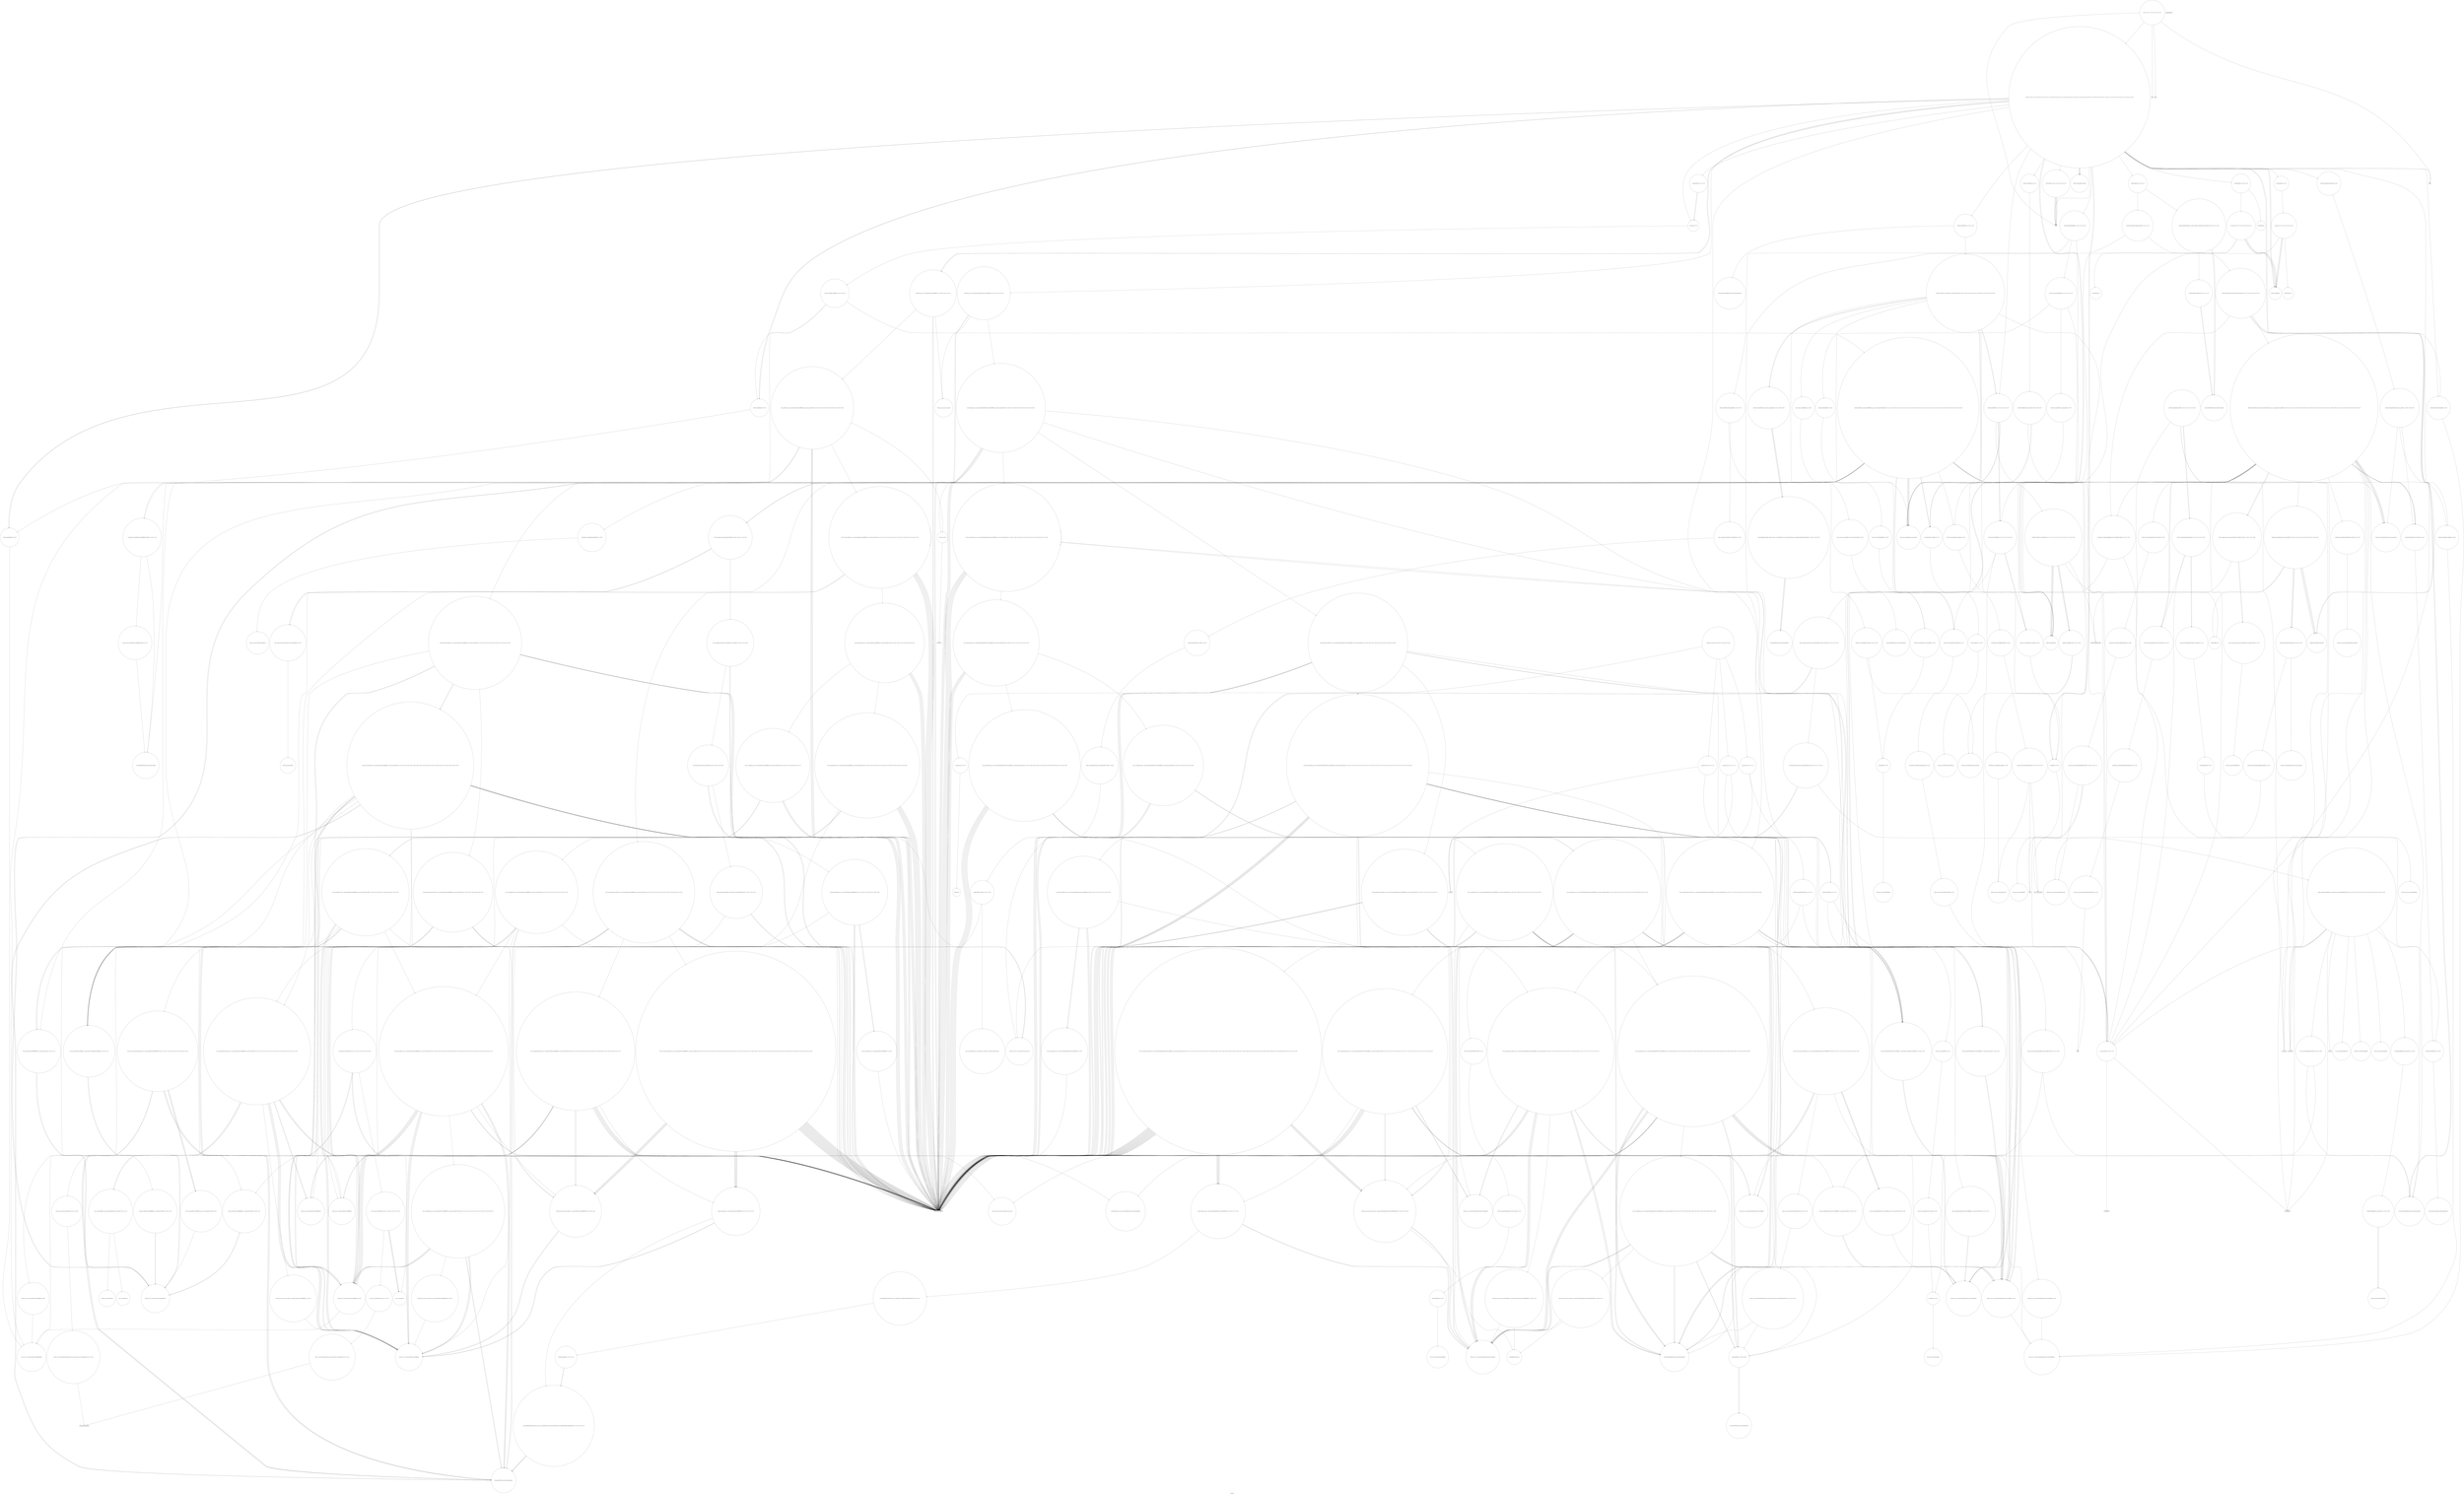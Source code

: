 digraph "Call Graph" {
	label="Call Graph";

	Node0x561554bbabd0 [shape=record,shape=circle,label="{__cxx_global_var_init|{<s0>1|<s1>2}}"];
	Node0x561554bbabd0:s0 -> Node0x561554bbac50[color=black];
	Node0x561554bbabd0:s1 -> Node0x5615553a47e0[color=black];
	Node0x5615553ac0a0 [shape=record,shape=circle,label="{_ZSt21__unguarded_partitionIN9__gnu_cxx17__normal_iteratorIPiSt6vectorIiSaIiEEEENS0_5__ops15_Iter_less_iterEET_S9_S9_S9_T0_|{<s0>457|<s1>458|<s2>459|<s3>460|<s4>461|<s5>462|<s6>463|<s7>464|<s8>465|<s9>466|<s10>467|<s11>468|<s12>469|<s13>470|<s14>471}}"];
	Node0x5615553ac0a0:s0 -> Node0x5615553a6360[color=black];
	Node0x5615553ac0a0:s1 -> Node0x5615553a6360[color=black];
	Node0x5615553ac0a0:s2 -> Node0x5615553ab9a0[color=black];
	Node0x5615553ac0a0:s3 -> Node0x5615553abaa0[color=black];
	Node0x5615553ac0a0:s4 -> Node0x5615553abf20[color=black];
	Node0x5615553ac0a0:s5 -> Node0x5615553a6360[color=black];
	Node0x5615553ac0a0:s6 -> Node0x5615553a6360[color=black];
	Node0x5615553ac0a0:s7 -> Node0x5615553ab9a0[color=black];
	Node0x5615553ac0a0:s8 -> Node0x5615553abf20[color=black];
	Node0x5615553ac0a0:s9 -> Node0x5615553ab920[color=black];
	Node0x5615553ac0a0:s10 -> Node0x5615553a6360[color=black];
	Node0x5615553ac0a0:s11 -> Node0x5615553a6360[color=black];
	Node0x5615553ac0a0:s12 -> Node0x5615553a6360[color=black];
	Node0x5615553ac0a0:s13 -> Node0x5615553ac120[color=black];
	Node0x5615553ac0a0:s14 -> Node0x5615553abaa0[color=black];
	Node0x5615553a5ee0 [shape=record,shape=circle,label="{_ZNKSt12_Vector_baseIiSaIiEE19_M_get_Tp_allocatorEv}"];
	Node0x5615553a4d60 [shape=record,shape=circle,label="{__cxx_global_var_init.3|{<s0>32}}"];
	Node0x5615553a4d60:s0 -> Node0x5615553a4de0[color=black];
	Node0x5615553a8780 [shape=record,shape=circle,label="{_ZNSt20__copy_move_backwardILb1ELb1ESt26random_access_iterator_tagE13__copy_move_bIiEEPT_PKS3_S6_S4_|{<s0>534}}"];
	Node0x5615553a8780:s0 -> Node0x5615553a6760[color=black];
	Node0x5615553a65e0 [shape=record,shape=circle,label="{_ZSt13__copy_move_aILb1EPiS0_ET1_T0_S2_S1_|{<s0>215}}"];
	Node0x5615553a65e0:s0 -> Node0x5615553a66e0[color=black];
	Node0x5615553a5460 [shape=record,shape=circle,label="{_ZNSt6vectorIiSaIiEE5beginEv|{<s0>92}}"];
	Node0x5615553a5460:s0 -> Node0x5615553ab320[color=black];
	Node0x5615553a8e80 [shape=record,shape=circle,label="{_ZSt10__pop_heapIN9__gnu_cxx17__normal_iteratorIPSt4pairIiiESt6vectorIS3_SaIS3_EEEENS0_5__ops15_Iter_less_iterEEvT_SB_SB_RT0_|{<s0>621|<s1>622|<s2>623|<s3>624|<s4>625|<s5>626|<s6>627|<s7>628|<s8>629|<s9>630|<s10>631|<s11>632}}"];
	Node0x5615553a8e80:s0 -> Node0x5615553a9000[color=black];
	Node0x5615553a8e80:s1 -> Node0x5615553a6a60[color=black];
	Node0x5615553a8e80:s2 -> Node0x5615553a6360[color=black];
	Node0x5615553a8e80:s3 -> Node0x5615553a9000[color=black];
	Node0x5615553a8e80:s4 -> Node0x5615553a6a60[color=black];
	Node0x5615553a8e80:s5 -> Node0x5615553a9000[color=black];
	Node0x5615553a8e80:s6 -> Node0x5615553a9100[color=black];
	Node0x5615553a8e80:s7 -> Node0x5615553a6360[color=black];
	Node0x5615553a8e80:s8 -> Node0x5615553a6d60[color=black];
	Node0x5615553a8e80:s9 -> Node0x5615553a6a60[color=black];
	Node0x5615553a8e80:s10 -> Node0x5615553a6360[color=black];
	Node0x5615553a8e80:s11 -> Node0x5615553a9080[color=black];
	Node0x5615553a6ce0 [shape=record,shape=circle,label="{_ZNKSt6vectorISt4pairIiiESaIS1_EE12_M_check_lenEmPKc|{<s0>249|<s1>250|<s2>251|<s3>252|<s4>253|<s5>254|<s6>255|<s7>256|<s8>257}}"];
	Node0x5615553a6ce0:s0 -> Node0x5615553aa820[color=black];
	Node0x5615553a6ce0:s1 -> Node0x5615553a5960[color=black];
	Node0x5615553a6ce0:s2 -> Node0x5615553a8580[color=black];
	Node0x5615553a6ce0:s3 -> Node0x5615553a5960[color=black];
	Node0x5615553a6ce0:s4 -> Node0x5615553a5960[color=black];
	Node0x5615553a6ce0:s5 -> Node0x5615553a8600[color=black];
	Node0x5615553a6ce0:s6 -> Node0x5615553a5960[color=black];
	Node0x5615553a6ce0:s7 -> Node0x5615553aa820[color=black];
	Node0x5615553a6ce0:s8 -> Node0x5615553aa820[color=black];
	Node0x5615553a5b60 [shape=record,shape=Mrecord,label="{printf}"];
	Node0x5615553a9580 [shape=record,shape=circle,label="{_ZSt9iter_swapIN9__gnu_cxx17__normal_iteratorIPSt4pairIiiESt6vectorIS3_SaIS3_EEEES8_EvT_T0_|{<s0>720|<s1>721|<s2>722}}"];
	Node0x5615553a9580:s0 -> Node0x5615553a9000[color=black];
	Node0x5615553a9580:s1 -> Node0x5615553a9000[color=black];
	Node0x5615553a9580:s2 -> Node0x5615553a9600[color=black];
	Node0x5615553aac20 [shape=record,shape=circle,label="{_ZSt18uninitialized_copyISt13move_iteratorIPSt4pairIiiEES3_ET0_T_S6_S5_|{<s0>276|<s1>277|<s2>278}}"];
	Node0x5615553aac20:s0 -> Node0x5615553a6360[color=black];
	Node0x5615553aac20:s1 -> Node0x5615553a6360[color=black];
	Node0x5615553aac20:s2 -> Node0x5615553aaca0[color=black];
	Node0x5615553a7280 [shape=record,shape=circle,label="{_ZNSt12_Vector_baseIiSaIiEE19_M_get_Tp_allocatorEv}"];
	Node0x5615553a9c80 [shape=record,shape=circle,label="{_ZNSt12_Vector_baseIiSaIiEEC2EmRKS0_|{<s0>791|<s1>792|<s2>793}}"];
	Node0x5615553a9c80:s0 -> Node0x5615553a9d80[color=black];
	Node0x5615553a9c80:s1 -> Node0x5615553a9e00[color=black];
	Node0x5615553a9c80:s2 -> Node0x5615553a7500[color=black];
	Node0x5615553ab320 [shape=record,shape=circle,label="{_ZN9__gnu_cxx17__normal_iteratorIPiSt6vectorIiSaIiEEEC2ERKS1_}"];
	Node0x5615553a7980 [shape=record,shape=circle,label="{_ZSt8_DestroyIPSt4pairIiiES1_EvT_S3_RSaIT0_E|{<s0>134}}"];
	Node0x5615553a7980:s0 -> Node0x5615553a7b00[color=black];
	Node0x5615553aa380 [shape=record,shape=circle,label="{_ZNSt12_Vector_baseIiSaIiEE12_Vector_impl12_M_swap_dataERS2_|{<s0>817|<s1>818|<s2>819}}"];
	Node0x5615553aa380:s0 -> Node0x5615553aa580[color=black];
	Node0x5615553aa380:s1 -> Node0x5615553aa580[color=black];
	Node0x5615553aa380:s2 -> Node0x5615553aa580[color=black];
	Node0x5615553aba20 [shape=record,shape=circle,label="{_ZSt10__pop_heapIN9__gnu_cxx17__normal_iteratorIPiSt6vectorIiSaIiEEEENS0_5__ops15_Iter_less_iterEEvT_S9_S9_RT0_|{<s0>384|<s1>385|<s2>386|<s3>387|<s4>388|<s5>389|<s6>390|<s7>391|<s8>392}}"];
	Node0x5615553aba20:s0 -> Node0x5615553abc20[color=black];
	Node0x5615553aba20:s1 -> Node0x5615553abb20[color=black];
	Node0x5615553aba20:s2 -> Node0x5615553abc20[color=black];
	Node0x5615553aba20:s3 -> Node0x5615553abb20[color=black];
	Node0x5615553aba20:s4 -> Node0x5615553abc20[color=black];
	Node0x5615553aba20:s5 -> Node0x5615553a6360[color=black];
	Node0x5615553aba20:s6 -> Node0x5615553a8180[color=black];
	Node0x5615553aba20:s7 -> Node0x5615553abb20[color=black];
	Node0x5615553aba20:s8 -> Node0x5615553abca0[color=black];
	Node0x5615553a8080 [shape=record,shape=circle,label="{_ZSt7forwardIRKiEOT_RNSt16remove_referenceIS2_E4typeE}"];
	Node0x561554bbac50 [shape=record,shape=circle,label="{_ZNSt6vectorIiSaIiEEC2Ev|{<s0>3|<s1>4}}"];
	Node0x561554bbac50:s0 -> Node0x5615553a6f00[color=black];
	Node0x561554bbac50:s1 -> Node0x5615553a6f80[color=black];
	Node0x5615553ac120 [shape=record,shape=circle,label="{_ZSt9iter_swapIN9__gnu_cxx17__normal_iteratorIPiSt6vectorIiSaIiEEEES6_EvT_T0_|{<s0>472|<s1>473|<s2>474}}"];
	Node0x5615553ac120:s0 -> Node0x5615553abc20[color=black];
	Node0x5615553ac120:s1 -> Node0x5615553abc20[color=black];
	Node0x5615553ac120:s2 -> Node0x5615553ac1a0[color=black];
	Node0x5615553a5f60 [shape=record,shape=circle,label="{_ZNK9__gnu_cxx13new_allocatorIiE8max_sizeEv}"];
	Node0x5615553a4de0 [shape=record,shape=circle,label="{_ZN5tribeC2Ev}"];
	Node0x5615553a8800 [shape=record,shape=circle,label="{_ZNK9__gnu_cxx5__ops14_Val_less_iterclIiNS_17__normal_iteratorIPiSt6vectorIiSaIiEEEEEEbRT_T0_|{<s0>535}}"];
	Node0x5615553a8800:s0 -> Node0x5615553abc20[color=black];
	Node0x5615553a6660 [shape=record,shape=circle,label="{_ZSt12__niter_baseIPiET_S1_}"];
	Node0x5615553a54e0 [shape=record,shape=circle,label="{_ZNSt6vectorIiSaIiEE3endEv|{<s0>93}}"];
	Node0x5615553a54e0:s0 -> Node0x5615553ab320[color=black];
	Node0x5615553a8f00 [shape=record,shape=circle,label="{_ZN9__gnu_cxx17__normal_iteratorIPSt4pairIiiESt6vectorIS2_SaIS2_EEEppEv}"];
	Node0x5615553a6d60 [shape=record,shape=circle,label="{_ZN9__gnu_cxxmiIPSt4pairIiiESt6vectorIS2_SaIS2_EEEENS_17__normal_iteratorIT_T0_E15difference_typeERKSA_SD_|{<s0>258|<s1>259}}"];
	Node0x5615553a6d60:s0 -> Node0x5615553aa720[color=black];
	Node0x5615553a6d60:s1 -> Node0x5615553aa720[color=black];
	Node0x5615553a5be0 [shape=record,shape=circle,label="{main|{<s0>110|<s1>111|<s2>112|<s3>113|<s4>114}}"];
	Node0x5615553a5be0:s0 -> Node0x5615553a5ce0[color=black];
	Node0x5615553a5be0:s1 -> Node0x5615553a5c60[color=black];
	Node0x5615553a5be0:s2 -> Node0x5615553a51e0[color=black];
	Node0x5615553a5be0:s3 -> Node0x5615553a5b60[color=black];
	Node0x5615553a5be0:s4 -> Node0x5615553a5160[color=black];
	Node0x5615553a9600 [shape=record,shape=circle,label="{_ZSt4swapIiiENSt9enable_ifIXsr6__and_ISt14__is_swappableIT_ES1_IT0_EEE5valueEvE4typeERSt4pairIS2_S4_ESA_|{<s0>723}}"];
	Node0x5615553a9600:s0 -> Node0x5615553a9680[color=black];
	Node0x5615553aaca0 [shape=record,shape=circle,label="{_ZNSt20__uninitialized_copyILb0EE13__uninit_copyISt13move_iteratorIPSt4pairIiiEES5_EET0_T_S8_S7_|{<s0>279|<s1>280|<s2>281|<s3>282|<s4>283|<s5>284|<s6>285|<s7>286|<s8>287|<s9>288|<s10>289}}"];
	Node0x5615553aaca0:s0 -> Node0x5615553aad20[color=black];
	Node0x5615553aaca0:s1 -> Node0x5615553aae20[color=black];
	Node0x5615553aaca0:s2 -> Node0x5615553aaea0[color=black];
	Node0x5615553aaca0:s3 -> Node0x5615553aada0[color=black];
	Node0x5615553aaca0:s4 -> Node0x5615553aaf20[color=black];
	Node0x5615553aaca0:s5 -> Node0x5615553a7000[color=black];
	Node0x5615553aaca0:s6 -> Node0x5615553a7b00[color=black];
	Node0x5615553aaca0:s7 -> Node0x5615553a8400[color=black];
	Node0x5615553aaca0:s8 -> Node0x5615553a8480[color=black];
	Node0x5615553aaca0:s9 -> Node0x5615553aafa0[color=black];
	Node0x5615553aaca0:s10 -> Node0x5615553a6f80[color=black];
	Node0x5615553a7300 [shape=record,shape=circle,label="{_ZNSt12_Vector_baseIiSaIiEED2Ev|{<s0>122|<s1>123|<s2>124|<s3>125}}"];
	Node0x5615553a7300:s0 -> Node0x5615553a7480[color=black];
	Node0x5615553a7300:s1 -> Node0x5615553a7500[color=black];
	Node0x5615553a7300:s2 -> Node0x5615553a7500[color=black];
	Node0x5615553a7300:s3 -> Node0x5615553a6f80[color=black];
	Node0x5615553a9d00 [shape=record,shape=circle,label="{_ZNSt6vectorIiSaIiEE18_M_fill_initializeEmRKi|{<s0>794|<s1>795}}"];
	Node0x5615553a9d00:s0 -> Node0x5615553a7280[color=black];
	Node0x5615553a9d00:s1 -> Node0x5615553a9f00[color=black];
	Node0x5615553ab3a0 [shape=record,shape=circle,label="{_ZSt6__sortIN9__gnu_cxx17__normal_iteratorIPiSt6vectorIiSaIiEEEENS0_5__ops15_Iter_less_iterEEvT_S9_T0_|{<s0>301|<s1>302|<s2>303|<s3>304|<s4>305|<s5>306|<s6>307|<s7>308|<s8>309}}"];
	Node0x5615553ab3a0:s0 -> Node0x5615553ab4a0[color=black];
	Node0x5615553ab3a0:s1 -> Node0x5615553a6360[color=black];
	Node0x5615553ab3a0:s2 -> Node0x5615553a6360[color=black];
	Node0x5615553ab3a0:s3 -> Node0x5615553a8180[color=black];
	Node0x5615553ab3a0:s4 -> Node0x5615553ab5a0[color=black];
	Node0x5615553ab3a0:s5 -> Node0x5615553ab520[color=black];
	Node0x5615553ab3a0:s6 -> Node0x5615553a6360[color=black];
	Node0x5615553ab3a0:s7 -> Node0x5615553a6360[color=black];
	Node0x5615553ab3a0:s8 -> Node0x5615553ab620[color=black];
	Node0x5615553a7a00 [shape=record,shape=circle,label="{_ZNSt12_Vector_baseISt4pairIiiESaIS1_EE19_M_get_Tp_allocatorEv}"];
	Node0x5615553aa400 [shape=record,shape=circle,label="{_ZSt15__alloc_on_moveISaIiEEvRT_S2_|{<s0>820}}"];
	Node0x5615553aa400:s0 -> Node0x5615553b06c0[color=black];
	Node0x5615553abaa0 [shape=record,shape=circle,label="{_ZN9__gnu_cxx17__normal_iteratorIPiSt6vectorIiSaIiEEEppEv}"];
	Node0x5615553a8100 [shape=record,shape=circle,label="{_ZNKSt6vectorIiSaIiEE12_M_check_lenEmPKc|{<s0>171|<s1>172|<s2>173|<s3>174|<s4>175|<s5>176|<s6>177|<s7>178|<s8>179}}"];
	Node0x5615553a8100:s0 -> Node0x5615553a8500[color=black];
	Node0x5615553a8100:s1 -> Node0x5615553a4ae0[color=black];
	Node0x5615553a8100:s2 -> Node0x5615553a8580[color=black];
	Node0x5615553a8100:s3 -> Node0x5615553a4ae0[color=black];
	Node0x5615553a8100:s4 -> Node0x5615553a4ae0[color=black];
	Node0x5615553a8100:s5 -> Node0x5615553a8600[color=black];
	Node0x5615553a8100:s6 -> Node0x5615553a4ae0[color=black];
	Node0x5615553a8100:s7 -> Node0x5615553a8500[color=black];
	Node0x5615553a8100:s8 -> Node0x5615553a8500[color=black];
	Node0x5615553a4760 [shape=record,shape=circle,label="{_ZNSt6vectorIiSaIiEED2Ev|{<s0>5|<s1>6|<s2>7|<s3>8|<s4>9}}"];
	Node0x5615553a4760:s0 -> Node0x5615553a7280[color=black];
	Node0x5615553a4760:s1 -> Node0x5615553a7200[color=black];
	Node0x5615553a4760:s2 -> Node0x5615553a7300[color=black];
	Node0x5615553a4760:s3 -> Node0x5615553a7300[color=black];
	Node0x5615553a4760:s4 -> Node0x5615553a6f80[color=black];
	Node0x5615553ac1a0 [shape=record,shape=circle,label="{_ZSt4swapIiENSt9enable_ifIXsr6__and_ISt6__not_ISt15__is_tuple_likeIT_EESt21is_move_constructibleIS3_ESt18is_move_assignableIS3_EEE5valueEvE4typeERS3_SC_|{<s0>475|<s1>476|<s2>477}}"];
	Node0x5615553ac1a0:s0 -> Node0x5615553abb20[color=black];
	Node0x5615553ac1a0:s1 -> Node0x5615553abb20[color=black];
	Node0x5615553ac1a0:s2 -> Node0x5615553abb20[color=black];
	Node0x5615553a5fe0 [shape=record,shape=circle,label="{_ZNSt16allocator_traitsISaIiEE8allocateERS0_m|{<s0>190}}"];
	Node0x5615553a5fe0:s0 -> Node0x5615553a6060[color=black];
	Node0x5615553a4e60 [shape=record,shape=circle,label="{_Z7add_pnti|{<s0>33}}"];
	Node0x5615553a4e60:s0 -> Node0x5615553a4ee0[color=black];
	Node0x5615553a8880 [shape=record,shape=circle,label="{_ZN9__gnu_cxx17__normal_iteratorIPSt4pairIiiESt6vectorIS2_SaIS2_EEEC2ERKS3_}"];
	Node0x5615553a66e0 [shape=record,shape=circle,label="{_ZNSt11__copy_moveILb1ELb1ESt26random_access_iterator_tagE8__copy_mIiEEPT_PKS3_S6_S4_|{<s0>216}}"];
	Node0x5615553a66e0:s0 -> Node0x5615553a6760[color=black];
	Node0x5615553a5560 [shape=record,shape=circle,label="{_ZSt4sortIN9__gnu_cxx17__normal_iteratorIPSt4pairIiiESt6vectorIS3_SaIS3_EEEEEvT_S9_|{<s0>94|<s1>95|<s2>96|<s3>97}}"];
	Node0x5615553a5560:s0 -> Node0x5615553a6360[color=black];
	Node0x5615553a5560:s1 -> Node0x5615553a6360[color=black];
	Node0x5615553a5560:s2 -> Node0x5615553ab420[color=black];
	Node0x5615553a5560:s3 -> Node0x5615553a8900[color=black];
	Node0x5615553a8f80 [shape=record,shape=circle,label="{_ZNK9__gnu_cxx17__normal_iteratorIPSt4pairIiiESt6vectorIS2_SaIS2_EEEplEl|{<s0>633}}"];
	Node0x5615553a8f80:s0 -> Node0x5615553a8880[color=black];
	Node0x5615553a6de0 [shape=record,shape=circle,label="{_ZNSt12_Vector_baseISt4pairIiiESaIS1_EE11_M_allocateEm|{<s0>260}}"];
	Node0x5615553a6de0:s0 -> Node0x5615553aaa20[color=black];
	Node0x5615553a5c60 [shape=record,shape=Mrecord,label="{srand}"];
	Node0x5615553a9680 [shape=record,shape=circle,label="{_ZNSt4pairIiiE4swapERS0_|{<s0>724|<s1>725}}"];
	Node0x5615553a9680:s0 -> Node0x5615553ac1a0[color=black];
	Node0x5615553a9680:s1 -> Node0x5615553ac1a0[color=black];
	Node0x5615553aad20 [shape=record,shape=circle,label="{_ZStneIPSt4pairIiiEEbRKSt13move_iteratorIT_ES7_|{<s0>290}}"];
	Node0x5615553aad20:s0 -> Node0x5615553ab020[color=black];
	Node0x5615553a7380 [shape=record,shape=circle,label="{_ZSt8_DestroyIPiEvT_S1_|{<s0>126}}"];
	Node0x5615553a7380:s0 -> Node0x5615553a7400[color=black];
	Node0x5615553a9d80 [shape=record,shape=circle,label="{_ZNSt12_Vector_baseIiSaIiEE12_Vector_implC2ERKS0_|{<s0>796}}"];
	Node0x5615553a9d80:s0 -> Node0x5615553aa480[color=black];
	Node0x5615553ab420 [shape=record,shape=circle,label="{_ZN9__gnu_cxx5__ops16__iter_less_iterEv}"];
	Node0x5615553a7a80 [shape=record,shape=circle,label="{_ZNSt12_Vector_baseISt4pairIiiESaIS1_EED2Ev|{<s0>135|<s1>136|<s2>137|<s3>138}}"];
	Node0x5615553a7a80:s0 -> Node0x5615553a7c00[color=black];
	Node0x5615553a7a80:s1 -> Node0x5615553a7c80[color=black];
	Node0x5615553a7a80:s2 -> Node0x5615553a7c80[color=black];
	Node0x5615553a7a80:s3 -> Node0x5615553a6f80[color=black];
	Node0x5615553aa480 [shape=record,shape=circle,label="{_ZNSaIiEC2ERKS_|{<s0>821}}"];
	Node0x5615553aa480:s0 -> Node0x5615553a9e80[color=black];
	Node0x5615553abb20 [shape=record,shape=circle,label="{_ZSt4moveIRiEONSt16remove_referenceIT_E4typeEOS2_}"];
	Node0x5615553a8180 [shape=record,shape=circle,label="{_ZN9__gnu_cxxmiIPiSt6vectorIiSaIiEEEENS_17__normal_iteratorIT_T0_E15difference_typeERKS8_SB_|{<s0>180|<s1>181}}"];
	Node0x5615553a8180:s0 -> Node0x5615553a8300[color=black];
	Node0x5615553a8180:s1 -> Node0x5615553a8300[color=black];
	Node0x5615553a47e0 [shape=record,shape=Mrecord,label="{__cxa_atexit}"];
	Node0x5615553ac220 [shape=record,shape=Mrecord,label="{llvm.ctlz.i64}"];
	Node0x5615553a6060 [shape=record,shape=circle,label="{_ZN9__gnu_cxx13new_allocatorIiE8allocateEmPKv|{<s0>191|<s1>192|<s2>193}}"];
	Node0x5615553a6060:s0 -> Node0x5615553a5f60[color=black];
	Node0x5615553a6060:s1 -> Node0x5615553a60e0[color=black];
	Node0x5615553a6060:s2 -> Node0x5615553a6160[color=black];
	Node0x5615553a4ee0 [shape=record,shape=circle,label="{_ZNSt6vectorIiSaIiEE9push_backERKi|{<s0>34|<s1>35|<s2>36}}"];
	Node0x5615553a4ee0:s0 -> Node0x5615553a7f00[color=black];
	Node0x5615553a4ee0:s1 -> Node0x5615553a54e0[color=black];
	Node0x5615553a4ee0:s2 -> Node0x5615553a7f80[color=black];
	Node0x5615553a8900 [shape=record,shape=circle,label="{_ZSt6__sortIN9__gnu_cxx17__normal_iteratorIPSt4pairIiiESt6vectorIS3_SaIS3_EEEENS0_5__ops15_Iter_less_iterEEvT_SB_T0_|{<s0>536|<s1>537|<s2>538|<s3>539|<s4>540|<s5>541|<s6>542|<s7>543|<s8>544}}"];
	Node0x5615553a8900:s0 -> Node0x5615553a8980[color=black];
	Node0x5615553a8900:s1 -> Node0x5615553a6360[color=black];
	Node0x5615553a8900:s2 -> Node0x5615553a6360[color=black];
	Node0x5615553a8900:s3 -> Node0x5615553a6d60[color=black];
	Node0x5615553a8900:s4 -> Node0x5615553ab5a0[color=black];
	Node0x5615553a8900:s5 -> Node0x5615553a8a00[color=black];
	Node0x5615553a8900:s6 -> Node0x5615553a6360[color=black];
	Node0x5615553a8900:s7 -> Node0x5615553a6360[color=black];
	Node0x5615553a8900:s8 -> Node0x5615553a8a80[color=black];
	Node0x5615553a6760 [shape=record,shape=Mrecord,label="{llvm.memmove.p0i8.p0i8.i64}"];
	Node0x5615553a55e0 [shape=record,shape=circle,label="{_ZNSt6vectorISt4pairIiiESaIS1_EE5beginEv|{<s0>98}}"];
	Node0x5615553a55e0:s0 -> Node0x5615553a8880[color=black];
	Node0x5615553a9000 [shape=record,shape=circle,label="{_ZNK9__gnu_cxx17__normal_iteratorIPSt4pairIiiESt6vectorIS2_SaIS2_EEEdeEv}"];
	Node0x5615553aa6a0 [shape=record,shape=circle,label="{_ZSt34__uninitialized_move_if_noexcept_aIPSt4pairIiiES2_SaIS1_EET0_T_S5_S4_RT1_|{<s0>261|<s1>262|<s2>263}}"];
	Node0x5615553aa6a0:s0 -> Node0x5615553aaba0[color=black];
	Node0x5615553aa6a0:s1 -> Node0x5615553aaba0[color=black];
	Node0x5615553aa6a0:s2 -> Node0x5615553aab20[color=black];
	Node0x5615553a5ce0 [shape=record,shape=Mrecord,label="{time}"];
	Node0x5615553a9700 [shape=record,shape=circle,label="{_ZSt16__insertion_sortIN9__gnu_cxx17__normal_iteratorIPSt4pairIiiESt6vectorIS3_SaIS3_EEEENS0_5__ops15_Iter_less_iterEEvT_SB_T0_|{<s0>726|<s1>727|<s2>728|<s3>729|<s4>730|<s5>731|<s6>732|<s7>733|<s8>734|<s9>735|<s10>736|<s11>737|<s12>738|<s13>739|<s14>740|<s15>741|<s16>742|<s17>743|<s18>744|<s19>745}}"];
	Node0x5615553a9700:s0 -> Node0x5615553a9800[color=black];
	Node0x5615553a9700:s1 -> Node0x5615553a8f80[color=black];
	Node0x5615553a9700:s2 -> Node0x5615553a8980[color=black];
	Node0x5615553a9700:s3 -> Node0x5615553a6360[color=black];
	Node0x5615553a9700:s4 -> Node0x5615553a6360[color=black];
	Node0x5615553a9700:s5 -> Node0x5615553a8e00[color=black];
	Node0x5615553a9700:s6 -> Node0x5615553a9000[color=black];
	Node0x5615553a9700:s7 -> Node0x5615553a6a60[color=black];
	Node0x5615553a9700:s8 -> Node0x5615553a6360[color=black];
	Node0x5615553a9700:s9 -> Node0x5615553a6360[color=black];
	Node0x5615553a9700:s10 -> Node0x5615553a6360[color=black];
	Node0x5615553a9700:s11 -> Node0x5615553a8f80[color=black];
	Node0x5615553a9700:s12 -> Node0x5615553a9880[color=black];
	Node0x5615553a9700:s13 -> Node0x5615553a6a60[color=black];
	Node0x5615553a9700:s14 -> Node0x5615553a9000[color=black];
	Node0x5615553a9700:s15 -> Node0x5615553a9100[color=black];
	Node0x5615553a9700:s16 -> Node0x5615553a6360[color=black];
	Node0x5615553a9700:s17 -> Node0x5615553ac520[color=black];
	Node0x5615553a9700:s18 -> Node0x5615553a9900[color=black];
	Node0x5615553a9700:s19 -> Node0x5615553a8f00[color=black];
	Node0x5615553aada0 [shape=record,shape=circle,label="{_ZSt10_ConstructISt4pairIiiEJS1_EEvPT_DpOT0_|{<s0>291|<s1>292}}"];
	Node0x5615553aada0:s0 -> Node0x5615553a6b60[color=black];
	Node0x5615553aada0:s1 -> Node0x5615553a6360[color=black];
	Node0x5615553a7400 [shape=record,shape=circle,label="{_ZNSt12_Destroy_auxILb1EE9__destroyIPiEEvT_S3_}"];
	Node0x5615553a9e00 [shape=record,shape=circle,label="{_ZNSt12_Vector_baseIiSaIiEE17_M_create_storageEm|{<s0>797}}"];
	Node0x5615553a9e00:s0 -> Node0x5615553a8200[color=black];
	Node0x5615553ab4a0 [shape=record,shape=circle,label="{_ZN9__gnu_cxxneIPiSt6vectorIiSaIiEEEEbRKNS_17__normal_iteratorIT_T0_EESA_|{<s0>310|<s1>311}}"];
	Node0x5615553ab4a0:s0 -> Node0x5615553a8300[color=black];
	Node0x5615553ab4a0:s1 -> Node0x5615553a8300[color=black];
	Node0x5615553a7b00 [shape=record,shape=circle,label="{_ZSt8_DestroyIPSt4pairIiiEEvT_S3_|{<s0>139}}"];
	Node0x5615553a7b00:s0 -> Node0x5615553a7b80[color=black];
	Node0x5615553aa500 [shape=record,shape=circle,label="{_ZNSt12_Vector_baseIiSaIiEEC2ERKS0_|{<s0>822}}"];
	Node0x5615553aa500:s0 -> Node0x5615553a9d80[color=black];
	Node0x5615553abba0 [shape=record,shape=circle,label="{_ZNK9__gnu_cxx17__normal_iteratorIPiSt6vectorIiSaIiEEEplEl|{<s0>393}}"];
	Node0x5615553abba0:s0 -> Node0x5615553ab320[color=black];
	Node0x5615553a8200 [shape=record,shape=circle,label="{_ZNSt12_Vector_baseIiSaIiEE11_M_allocateEm|{<s0>182}}"];
	Node0x5615553a8200:s0 -> Node0x5615553a5fe0[color=black];
	Node0x5615553a4860 [shape=record,shape=circle,label="{__cxx_global_var_init.1|{<s0>10|<s1>11}}"];
	Node0x5615553a4860:s0 -> Node0x561554bbac50[color=black];
	Node0x5615553a4860:s1 -> Node0x5615553a47e0[color=black];
	Node0x5615553ac2a0 [shape=record,shape=circle,label="{_ZSt16__insertion_sortIN9__gnu_cxx17__normal_iteratorIPiSt6vectorIiSaIiEEEENS0_5__ops15_Iter_less_iterEEvT_S9_T0_|{<s0>478|<s1>479|<s2>480|<s3>481|<s4>482|<s5>483|<s6>484|<s7>485|<s8>486|<s9>487|<s10>488|<s11>489|<s12>490|<s13>491|<s14>492|<s15>493|<s16>494|<s17>495}}"];
	Node0x5615553ac2a0:s0 -> Node0x5615553ac3a0[color=black];
	Node0x5615553ac2a0:s1 -> Node0x5615553abba0[color=black];
	Node0x5615553ac2a0:s2 -> Node0x5615553ab4a0[color=black];
	Node0x5615553ac2a0:s3 -> Node0x5615553a6360[color=black];
	Node0x5615553ac2a0:s4 -> Node0x5615553a6360[color=black];
	Node0x5615553ac2a0:s5 -> Node0x5615553ab9a0[color=black];
	Node0x5615553ac2a0:s6 -> Node0x5615553abc20[color=black];
	Node0x5615553ac2a0:s7 -> Node0x5615553abb20[color=black];
	Node0x5615553ac2a0:s8 -> Node0x5615553a6360[color=black];
	Node0x5615553ac2a0:s9 -> Node0x5615553a6360[color=black];
	Node0x5615553ac2a0:s10 -> Node0x5615553abba0[color=black];
	Node0x5615553ac2a0:s11 -> Node0x5615553ac420[color=black];
	Node0x5615553ac2a0:s12 -> Node0x5615553abb20[color=black];
	Node0x5615553ac2a0:s13 -> Node0x5615553abc20[color=black];
	Node0x5615553ac2a0:s14 -> Node0x5615553a6360[color=black];
	Node0x5615553ac2a0:s15 -> Node0x5615553ac520[color=black];
	Node0x5615553ac2a0:s16 -> Node0x5615553ac4a0[color=black];
	Node0x5615553ac2a0:s17 -> Node0x5615553abaa0[color=black];
	Node0x5615553a60e0 [shape=record,shape=Mrecord,label="{_ZSt17__throw_bad_allocv}"];
	Node0x5615553a4f60 [shape=record,shape=circle,label="{_Z7add_pntRK5tribe|{<s0>37|<s1>38}}"];
	Node0x5615553a4f60:s0 -> Node0x5615553a4e60[color=black];
	Node0x5615553a4f60:s1 -> Node0x5615553a4e60[color=black];
	Node0x5615553a8980 [shape=record,shape=circle,label="{_ZN9__gnu_cxxneIPSt4pairIiiESt6vectorIS2_SaIS2_EEEEbRKNS_17__normal_iteratorIT_T0_EESC_|{<s0>545|<s1>546}}"];
	Node0x5615553a8980:s0 -> Node0x5615553aa720[color=black];
	Node0x5615553a8980:s1 -> Node0x5615553aa720[color=black];
	Node0x5615553a67e0 [shape=record,shape=circle,label="{_ZSt12__miter_baseIPiET_S1_}"];
	Node0x5615553a5660 [shape=record,shape=circle,label="{_ZNSt6vectorISt4pairIiiESaIS1_EE3endEv|{<s0>99}}"];
	Node0x5615553a5660:s0 -> Node0x5615553a8880[color=black];
	Node0x5615553a9080 [shape=record,shape=circle,label="{_ZSt13__adjust_heapIN9__gnu_cxx17__normal_iteratorIPSt4pairIiiESt6vectorIS3_SaIS3_EEEElS3_NS0_5__ops15_Iter_less_iterEEvT_T0_SC_T1_T2_|{<s0>634|<s1>635|<s2>636|<s3>637|<s4>638|<s5>639|<s6>640|<s7>641|<s8>642|<s9>643|<s10>644|<s11>645|<s12>646|<s13>647|<s14>648|<s15>649|<s16>650|<s17>651|<s18>652|<s19>653|<s20>654}}"];
	Node0x5615553a9080:s0 -> Node0x5615553a8f80[color=black];
	Node0x5615553a9080:s1 -> Node0x5615553a8f80[color=black];
	Node0x5615553a9080:s2 -> Node0x5615553a8e00[color=black];
	Node0x5615553a9080:s3 -> Node0x5615553a8f80[color=black];
	Node0x5615553a9080:s4 -> Node0x5615553a9000[color=black];
	Node0x5615553a9080:s5 -> Node0x5615553a6a60[color=black];
	Node0x5615553a9080:s6 -> Node0x5615553a8f80[color=black];
	Node0x5615553a9080:s7 -> Node0x5615553a9000[color=black];
	Node0x5615553a9080:s8 -> Node0x5615553a9100[color=black];
	Node0x5615553a9080:s9 -> Node0x5615553a8f80[color=black];
	Node0x5615553a9080:s10 -> Node0x5615553a9000[color=black];
	Node0x5615553a9080:s11 -> Node0x5615553a6a60[color=black];
	Node0x5615553a9080:s12 -> Node0x5615553a8f80[color=black];
	Node0x5615553a9080:s13 -> Node0x5615553a9000[color=black];
	Node0x5615553a9080:s14 -> Node0x5615553a9100[color=black];
	Node0x5615553a9080:s15 -> Node0x5615553abd20[color=black];
	Node0x5615553a9080:s16 -> Node0x5615553abda0[color=black];
	Node0x5615553a9080:s17 -> Node0x5615553a6360[color=black];
	Node0x5615553a9080:s18 -> Node0x5615553a6a60[color=black];
	Node0x5615553a9080:s19 -> Node0x5615553a6360[color=black];
	Node0x5615553a9080:s20 -> Node0x5615553a9180[color=black];
	Node0x5615553aa720 [shape=record,shape=circle,label="{_ZNK9__gnu_cxx17__normal_iteratorIPSt4pairIiiESt6vectorIS2_SaIS2_EEE4baseEv}"];
	Node0x5615553a5d60 [shape=record,shape=circle,label="{_ZSt7forwardIRiEOT_RNSt16remove_referenceIS1_E4typeE}"];
	Node0x5615553a9780 [shape=record,shape=circle,label="{_ZSt26__unguarded_insertion_sortIN9__gnu_cxx17__normal_iteratorIPSt4pairIiiESt6vectorIS3_SaIS3_EEEENS0_5__ops15_Iter_less_iterEEvT_SB_T0_|{<s0>746|<s1>747|<s2>748|<s3>749|<s4>750|<s5>751}}"];
	Node0x5615553a9780:s0 -> Node0x5615553a6360[color=black];
	Node0x5615553a9780:s1 -> Node0x5615553a8980[color=black];
	Node0x5615553a9780:s2 -> Node0x5615553a6360[color=black];
	Node0x5615553a9780:s3 -> Node0x5615553ac520[color=black];
	Node0x5615553a9780:s4 -> Node0x5615553a9900[color=black];
	Node0x5615553a9780:s5 -> Node0x5615553a8f00[color=black];
	Node0x5615553aae20 [shape=record,shape=circle,label="{_ZSt11__addressofISt4pairIiiEEPT_RS2_}"];
	Node0x5615553a7480 [shape=record,shape=circle,label="{_ZNSt12_Vector_baseIiSaIiEE13_M_deallocateEPim|{<s0>127}}"];
	Node0x5615553a7480:s0 -> Node0x5615553a7580[color=black];
	Node0x5615553a9e80 [shape=record,shape=circle,label="{_ZN9__gnu_cxx13new_allocatorIiEC2ERKS1_}"];
	Node0x5615553ab520 [shape=record,shape=circle,label="{_ZSt16__introsort_loopIN9__gnu_cxx17__normal_iteratorIPiSt6vectorIiSaIiEEEElNS0_5__ops15_Iter_less_iterEEvT_S9_T0_T1_|{<s0>312|<s1>313|<s2>314|<s3>315|<s4>316|<s5>317|<s6>318|<s7>319|<s8>320|<s9>321|<s10>322|<s11>323}}"];
	Node0x5615553ab520:s0 -> Node0x5615553a8180[color=black];
	Node0x5615553ab520:s1 -> Node0x5615553a6360[color=black];
	Node0x5615553ab520:s2 -> Node0x5615553a6360[color=black];
	Node0x5615553ab520:s3 -> Node0x5615553a6360[color=black];
	Node0x5615553ab520:s4 -> Node0x5615553ab6a0[color=black];
	Node0x5615553ab520:s5 -> Node0x5615553a6360[color=black];
	Node0x5615553ab520:s6 -> Node0x5615553a6360[color=black];
	Node0x5615553ab520:s7 -> Node0x5615553ab720[color=black];
	Node0x5615553ab520:s8 -> Node0x5615553a6360[color=black];
	Node0x5615553ab520:s9 -> Node0x5615553a6360[color=black];
	Node0x5615553ab520:s10 -> Node0x5615553ab520[color=black];
	Node0x5615553ab520:s11 -> Node0x5615553a6360[color=black];
	Node0x5615553a7b80 [shape=record,shape=circle,label="{_ZNSt12_Destroy_auxILb1EE9__destroyIPSt4pairIiiEEEvT_S5_}"];
	Node0x5615553aa580 [shape=record,shape=circle,label="{_ZSt4swapIPiENSt9enable_ifIXsr6__and_ISt6__not_ISt15__is_tuple_likeIT_EESt21is_move_constructibleIS4_ESt18is_move_assignableIS4_EEE5valueEvE4typeERS4_SD_|{<s0>823|<s1>824|<s2>825}}"];
	Node0x5615553aa580:s0 -> Node0x5615553aa600[color=black];
	Node0x5615553aa580:s1 -> Node0x5615553aa600[color=black];
	Node0x5615553aa580:s2 -> Node0x5615553aa600[color=black];
	Node0x5615553abc20 [shape=record,shape=circle,label="{_ZNK9__gnu_cxx17__normal_iteratorIPiSt6vectorIiSaIiEEEdeEv}"];
	Node0x5615553a8280 [shape=record,shape=circle,label="{_ZSt34__uninitialized_move_if_noexcept_aIPiS0_SaIiEET0_T_S3_S2_RT1_|{<s0>183|<s1>184|<s2>185}}"];
	Node0x5615553a8280:s0 -> Node0x5615553a6260[color=black];
	Node0x5615553a8280:s1 -> Node0x5615553a6260[color=black];
	Node0x5615553a8280:s2 -> Node0x5615553a61e0[color=black];
	Node0x5615553a48e0 [shape=record,shape=circle,label="{__cxx_global_var_init.2|{<s0>12|<s1>13}}"];
	Node0x5615553a48e0:s0 -> Node0x5615553a4960[color=black];
	Node0x5615553a48e0:s1 -> Node0x5615553a47e0[color=black];
	Node0x5615553ac320 [shape=record,shape=circle,label="{_ZSt26__unguarded_insertion_sortIN9__gnu_cxx17__normal_iteratorIPiSt6vectorIiSaIiEEEENS0_5__ops15_Iter_less_iterEEvT_S9_T0_|{<s0>496|<s1>497|<s2>498|<s3>499|<s4>500|<s5>501}}"];
	Node0x5615553ac320:s0 -> Node0x5615553a6360[color=black];
	Node0x5615553ac320:s1 -> Node0x5615553ab4a0[color=black];
	Node0x5615553ac320:s2 -> Node0x5615553a6360[color=black];
	Node0x5615553ac320:s3 -> Node0x5615553ac520[color=black];
	Node0x5615553ac320:s4 -> Node0x5615553ac4a0[color=black];
	Node0x5615553ac320:s5 -> Node0x5615553abaa0[color=black];
	Node0x5615553a6160 [shape=record,shape=Mrecord,label="{_Znwm}"];
	Node0x5615553a4fe0 [shape=record,shape=circle,label="{_Z8add_daysRK5tribei|{<s0>39|<s1>40}}"];
	Node0x5615553a4fe0:s0 -> Node0x5615553a50e0[color=black];
	Node0x5615553a4fe0:s1 -> Node0x5615553a5060[color=black];
	Node0x5615553a8a00 [shape=record,shape=circle,label="{_ZSt16__introsort_loopIN9__gnu_cxx17__normal_iteratorIPSt4pairIiiESt6vectorIS3_SaIS3_EEEElNS0_5__ops15_Iter_less_iterEEvT_SB_T0_T1_|{<s0>547|<s1>548|<s2>549|<s3>550|<s4>551|<s5>552|<s6>553|<s7>554|<s8>555|<s9>556|<s10>557|<s11>558}}"];
	Node0x5615553a8a00:s0 -> Node0x5615553a6d60[color=black];
	Node0x5615553a8a00:s1 -> Node0x5615553a6360[color=black];
	Node0x5615553a8a00:s2 -> Node0x5615553a6360[color=black];
	Node0x5615553a8a00:s3 -> Node0x5615553a6360[color=black];
	Node0x5615553a8a00:s4 -> Node0x5615553a8b00[color=black];
	Node0x5615553a8a00:s5 -> Node0x5615553a6360[color=black];
	Node0x5615553a8a00:s6 -> Node0x5615553a6360[color=black];
	Node0x5615553a8a00:s7 -> Node0x5615553a8b80[color=black];
	Node0x5615553a8a00:s8 -> Node0x5615553a6360[color=black];
	Node0x5615553a8a00:s9 -> Node0x5615553a6360[color=black];
	Node0x5615553a8a00:s10 -> Node0x5615553a8a00[color=black];
	Node0x5615553a8a00:s11 -> Node0x5615553a6360[color=black];
	Node0x5615553a6860 [shape=record,shape=circle,label="{_ZNKSt13move_iteratorIPiE4baseEv}"];
	Node0x5615553a56e0 [shape=record,shape=circle,label="{_ZNSaIiEC2Ev|{<s0>100}}"];
	Node0x5615553a56e0:s0 -> Node0x5615553a7180[color=black];
	Node0x5615553a9100 [shape=record,shape=circle,label="{_ZNSt4pairIiiEaSEOS0_|{<s0>655|<s1>656}}"];
	Node0x5615553a9100:s0 -> Node0x5615553a9200[color=black];
	Node0x5615553a9100:s1 -> Node0x5615553a9200[color=black];
	Node0x5615553aa7a0 [shape=record,shape=circle,label="{_ZNSt16allocator_traitsISaISt4pairIiiEEE7destroyIS1_EEvRS2_PT_|{<s0>264}}"];
	Node0x5615553aa7a0:s0 -> Node0x5615553ab1a0[color=black];
	Node0x5615553a5de0 [shape=record,shape=circle,label="{_ZNSt4pairIiiEC2IRiS2_Lb1EEEOT_OT0_|{<s0>115|<s1>116}}"];
	Node0x5615553a5de0:s0 -> Node0x5615553a5d60[color=black];
	Node0x5615553a5de0:s1 -> Node0x5615553a5d60[color=black];
	Node0x5615553a9800 [shape=record,shape=circle,label="{_ZN9__gnu_cxxeqIPSt4pairIiiESt6vectorIS2_SaIS2_EEEEbRKNS_17__normal_iteratorIT_T0_EESC_|{<s0>752|<s1>753}}"];
	Node0x5615553a9800:s0 -> Node0x5615553aa720[color=black];
	Node0x5615553a9800:s1 -> Node0x5615553aa720[color=black];
	Node0x5615553aaea0 [shape=record,shape=circle,label="{_ZNKSt13move_iteratorIPSt4pairIiiEEdeEv}"];
	Node0x5615553a7500 [shape=record,shape=circle,label="{_ZNSt12_Vector_baseIiSaIiEE12_Vector_implD2Ev|{<s0>128}}"];
	Node0x5615553a7500:s0 -> Node0x5615553a58e0[color=black];
	Node0x5615553a9f00 [shape=record,shape=circle,label="{_ZSt24__uninitialized_fill_n_aIPimiiET_S1_T0_RKT1_RSaIT2_E|{<s0>798}}"];
	Node0x5615553a9f00:s0 -> Node0x5615553a9f80[color=black];
	Node0x5615553ab5a0 [shape=record,shape=circle,label="{_ZSt4__lgl|{<s0>324}}"];
	Node0x5615553ab5a0:s0 -> Node0x5615553ac220[color=black];
	Node0x5615553a7c00 [shape=record,shape=circle,label="{_ZNSt12_Vector_baseISt4pairIiiESaIS1_EE13_M_deallocateEPS1_m|{<s0>140}}"];
	Node0x5615553a7c00:s0 -> Node0x5615553a7d00[color=black];
	Node0x5615553aa600 [shape=record,shape=circle,label="{_ZSt4moveIRPiEONSt16remove_referenceIT_E4typeEOS3_}"];
	Node0x5615553abca0 [shape=record,shape=circle,label="{_ZSt13__adjust_heapIN9__gnu_cxx17__normal_iteratorIPiSt6vectorIiSaIiEEEEliNS0_5__ops15_Iter_less_iterEEvT_T0_SA_T1_T2_|{<s0>394|<s1>395|<s2>396|<s3>397|<s4>398|<s5>399|<s6>400|<s7>401|<s8>402|<s9>403|<s10>404|<s11>405|<s12>406|<s13>407|<s14>408|<s15>409|<s16>410|<s17>411}}"];
	Node0x5615553abca0:s0 -> Node0x5615553abba0[color=black];
	Node0x5615553abca0:s1 -> Node0x5615553abba0[color=black];
	Node0x5615553abca0:s2 -> Node0x5615553ab9a0[color=black];
	Node0x5615553abca0:s3 -> Node0x5615553abba0[color=black];
	Node0x5615553abca0:s4 -> Node0x5615553abc20[color=black];
	Node0x5615553abca0:s5 -> Node0x5615553abb20[color=black];
	Node0x5615553abca0:s6 -> Node0x5615553abba0[color=black];
	Node0x5615553abca0:s7 -> Node0x5615553abc20[color=black];
	Node0x5615553abca0:s8 -> Node0x5615553abba0[color=black];
	Node0x5615553abca0:s9 -> Node0x5615553abc20[color=black];
	Node0x5615553abca0:s10 -> Node0x5615553abb20[color=black];
	Node0x5615553abca0:s11 -> Node0x5615553abba0[color=black];
	Node0x5615553abca0:s12 -> Node0x5615553abc20[color=black];
	Node0x5615553abca0:s13 -> Node0x5615553abd20[color=black];
	Node0x5615553abca0:s14 -> Node0x5615553abda0[color=black];
	Node0x5615553abca0:s15 -> Node0x5615553a6360[color=black];
	Node0x5615553abca0:s16 -> Node0x5615553abb20[color=black];
	Node0x5615553abca0:s17 -> Node0x5615553abe20[color=black];
	Node0x5615553a8300 [shape=record,shape=circle,label="{_ZNK9__gnu_cxx17__normal_iteratorIPiSt6vectorIiSaIiEEE4baseEv}"];
	Node0x5615553a4960 [shape=record,shape=circle,label="{_ZNSt6vectorISt4pairIiiESaIS1_EEC2Ev|{<s0>14|<s1>15}}"];
	Node0x5615553a4960:s0 -> Node0x5615553a7780[color=black];
	Node0x5615553a4960:s1 -> Node0x5615553a6f80[color=black];
	Node0x5615553ac3a0 [shape=record,shape=circle,label="{_ZN9__gnu_cxxeqIPiSt6vectorIiSaIiEEEEbRKNS_17__normal_iteratorIT_T0_EESA_|{<s0>502|<s1>503}}"];
	Node0x5615553ac3a0:s0 -> Node0x5615553a8300[color=black];
	Node0x5615553ac3a0:s1 -> Node0x5615553a8300[color=black];
	Node0x5615553a61e0 [shape=record,shape=circle,label="{_ZSt22__uninitialized_copy_aISt13move_iteratorIPiES1_iET0_T_S4_S3_RSaIT1_E|{<s0>194|<s1>195|<s2>196}}"];
	Node0x5615553a61e0:s0 -> Node0x5615553a6360[color=black];
	Node0x5615553a61e0:s1 -> Node0x5615553a6360[color=black];
	Node0x5615553a61e0:s2 -> Node0x5615553a62e0[color=black];
	Node0x5615553a5060 [shape=record,shape=circle,label="{_ZNSt6vectorISt4pairIiiESaIS1_EE9push_backEOS1_|{<s0>41|<s1>42}}"];
	Node0x5615553a5060:s0 -> Node0x5615553a6a60[color=black];
	Node0x5615553a5060:s1 -> Node0x5615553a69e0[color=black];
	Node0x5615553a8a80 [shape=record,shape=circle,label="{_ZSt22__final_insertion_sortIN9__gnu_cxx17__normal_iteratorIPSt4pairIiiESt6vectorIS3_SaIS3_EEEENS0_5__ops15_Iter_less_iterEEvT_SB_T0_|{<s0>559|<s1>560|<s2>561|<s3>562|<s4>563|<s5>564|<s6>565|<s7>566|<s8>567|<s9>568}}"];
	Node0x5615553a8a80:s0 -> Node0x5615553a6d60[color=black];
	Node0x5615553a8a80:s1 -> Node0x5615553a6360[color=black];
	Node0x5615553a8a80:s2 -> Node0x5615553a8f80[color=black];
	Node0x5615553a8a80:s3 -> Node0x5615553a9700[color=black];
	Node0x5615553a8a80:s4 -> Node0x5615553a8f80[color=black];
	Node0x5615553a8a80:s5 -> Node0x5615553a6360[color=black];
	Node0x5615553a8a80:s6 -> Node0x5615553a9780[color=black];
	Node0x5615553a8a80:s7 -> Node0x5615553a6360[color=black];
	Node0x5615553a8a80:s8 -> Node0x5615553a6360[color=black];
	Node0x5615553a8a80:s9 -> Node0x5615553a9700[color=black];
	Node0x5615553a68e0 [shape=record,shape=circle,label="{_ZNSt13move_iteratorIPiEC2ES0_}"];
	Node0x5615553a5760 [shape=record,shape=circle,label="{_ZNSt6vectorIiSaIiEEC2EmRKiRKS0_|{<s0>101|<s1>102|<s2>103}}"];
	Node0x5615553a5760:s0 -> Node0x5615553a9c80[color=black];
	Node0x5615553a5760:s1 -> Node0x5615553a9d00[color=black];
	Node0x5615553a5760:s2 -> Node0x5615553a7300[color=black];
	Node0x5615553a9180 [shape=record,shape=circle,label="{_ZSt11__push_heapIN9__gnu_cxx17__normal_iteratorIPSt4pairIiiESt6vectorIS3_SaIS3_EEEElS3_NS0_5__ops14_Iter_less_valEEvT_T0_SC_T1_RT2_|{<s0>657|<s1>658|<s2>659|<s3>660|<s4>661|<s5>662|<s6>663|<s7>664|<s8>665|<s9>666|<s10>667|<s11>668}}"];
	Node0x5615553a9180:s0 -> Node0x5615553a8f80[color=black];
	Node0x5615553a9180:s1 -> Node0x5615553a9280[color=black];
	Node0x5615553a9180:s2 -> Node0x5615553a8f80[color=black];
	Node0x5615553a9180:s3 -> Node0x5615553a9000[color=black];
	Node0x5615553a9180:s4 -> Node0x5615553a6a60[color=black];
	Node0x5615553a9180:s5 -> Node0x5615553a8f80[color=black];
	Node0x5615553a9180:s6 -> Node0x5615553a9000[color=black];
	Node0x5615553a9180:s7 -> Node0x5615553a9100[color=black];
	Node0x5615553a9180:s8 -> Node0x5615553a6a60[color=black];
	Node0x5615553a9180:s9 -> Node0x5615553a8f80[color=black];
	Node0x5615553a9180:s10 -> Node0x5615553a9000[color=black];
	Node0x5615553a9180:s11 -> Node0x5615553a9100[color=black];
	Node0x5615553aa820 [shape=record,shape=circle,label="{_ZNKSt6vectorISt4pairIiiESaIS1_EE8max_sizeEv|{<s0>265|<s1>266}}"];
	Node0x5615553aa820:s0 -> Node0x5615553aa920[color=black];
	Node0x5615553aa820:s1 -> Node0x5615553aa8a0[color=black];
	Node0x5615553a6e80 [shape=record,shape=circle,label="{_ZN5tribe6finishEv}"];
	Node0x5615553a9880 [shape=record,shape=circle,label="{_ZSt13move_backwardIN9__gnu_cxx17__normal_iteratorIPSt4pairIiiESt6vectorIS3_SaIS3_EEEES8_ET0_T_SA_S9_|{<s0>754|<s1>755|<s2>756|<s3>757|<s4>758|<s5>759}}"];
	Node0x5615553a9880:s0 -> Node0x5615553a6360[color=black];
	Node0x5615553a9880:s1 -> Node0x5615553a9a00[color=black];
	Node0x5615553a9880:s2 -> Node0x5615553a6360[color=black];
	Node0x5615553a9880:s3 -> Node0x5615553a9a00[color=black];
	Node0x5615553a9880:s4 -> Node0x5615553a6360[color=black];
	Node0x5615553a9880:s5 -> Node0x5615553a9980[color=black];
	Node0x5615553aaf20 [shape=record,shape=circle,label="{_ZNSt13move_iteratorIPSt4pairIiiEEppEv}"];
	Node0x5615553a7580 [shape=record,shape=circle,label="{_ZNSt16allocator_traitsISaIiEE10deallocateERS0_Pim|{<s0>129}}"];
	Node0x5615553a7580:s0 -> Node0x5615553a7600[color=black];
	Node0x5615553a9f80 [shape=record,shape=circle,label="{_ZSt20uninitialized_fill_nIPimiET_S1_T0_RKT1_|{<s0>799}}"];
	Node0x5615553a9f80:s0 -> Node0x5615553aa000[color=black];
	Node0x5615553ab620 [shape=record,shape=circle,label="{_ZSt22__final_insertion_sortIN9__gnu_cxx17__normal_iteratorIPiSt6vectorIiSaIiEEEENS0_5__ops15_Iter_less_iterEEvT_S9_T0_|{<s0>325|<s1>326|<s2>327|<s3>328|<s4>329|<s5>330|<s6>331|<s7>332|<s8>333|<s9>334}}"];
	Node0x5615553ab620:s0 -> Node0x5615553a8180[color=black];
	Node0x5615553ab620:s1 -> Node0x5615553a6360[color=black];
	Node0x5615553ab620:s2 -> Node0x5615553abba0[color=black];
	Node0x5615553ab620:s3 -> Node0x5615553ac2a0[color=black];
	Node0x5615553ab620:s4 -> Node0x5615553abba0[color=black];
	Node0x5615553ab620:s5 -> Node0x5615553a6360[color=black];
	Node0x5615553ab620:s6 -> Node0x5615553ac320[color=black];
	Node0x5615553ab620:s7 -> Node0x5615553a6360[color=black];
	Node0x5615553ab620:s8 -> Node0x5615553a6360[color=black];
	Node0x5615553ab620:s9 -> Node0x5615553ac2a0[color=black];
	Node0x5615553a7c80 [shape=record,shape=circle,label="{_ZNSt12_Vector_baseISt4pairIiiESaIS1_EE12_Vector_implD2Ev|{<s0>141}}"];
	Node0x5615553a7c80:s0 -> Node0x5615553a7e00[color=black];
	Node0x5615553b06c0 [shape=record,shape=circle,label="{_ZSt18__do_alloc_on_moveISaIiEEvRT_S2_St17integral_constantIbLb1EE|{<s0>826}}"];
	Node0x5615553b06c0:s0 -> Node0x5615553b0740[color=black];
	Node0x5615553abd20 [shape=record,shape=circle,label="{_ZSt4moveIRN9__gnu_cxx5__ops15_Iter_less_iterEEONSt16remove_referenceIT_E4typeEOS5_}"];
	Node0x5615553a8380 [shape=record,shape=circle,label="{_ZNSt16allocator_traitsISaIiEE7destroyIiEEvRS0_PT_|{<s0>186}}"];
	Node0x5615553a8380:s0 -> Node0x5615553a6960[color=black];
	Node0x5615553a49e0 [shape=record,shape=circle,label="{_ZNSt6vectorISt4pairIiiESaIS1_EED2Ev|{<s0>16|<s1>17|<s2>18|<s3>19|<s4>20}}"];
	Node0x5615553a49e0:s0 -> Node0x5615553a7a00[color=black];
	Node0x5615553a49e0:s1 -> Node0x5615553a7980[color=black];
	Node0x5615553a49e0:s2 -> Node0x5615553a7a80[color=black];
	Node0x5615553a49e0:s3 -> Node0x5615553a7a80[color=black];
	Node0x5615553a49e0:s4 -> Node0x5615553a6f80[color=black];
	Node0x5615553ac420 [shape=record,shape=circle,label="{_ZSt13move_backwardIN9__gnu_cxx17__normal_iteratorIPiSt6vectorIiSaIiEEEES6_ET0_T_S8_S7_|{<s0>504|<s1>505|<s2>506|<s3>507|<s4>508|<s5>509}}"];
	Node0x5615553ac420:s0 -> Node0x5615553a6360[color=black];
	Node0x5615553ac420:s1 -> Node0x5615553ac620[color=black];
	Node0x5615553ac420:s2 -> Node0x5615553a6360[color=black];
	Node0x5615553ac420:s3 -> Node0x5615553ac620[color=black];
	Node0x5615553ac420:s4 -> Node0x5615553a6360[color=black];
	Node0x5615553ac420:s5 -> Node0x5615553ac5a0[color=black];
	Node0x5615553a6260 [shape=record,shape=circle,label="{_ZSt32__make_move_if_noexcept_iteratorIiSt13move_iteratorIPiEET0_PT_|{<s0>197}}"];
	Node0x5615553a6260:s0 -> Node0x5615553a68e0[color=black];
	Node0x5615553a50e0 [shape=record,shape=circle,label="{_ZSt9make_pairIRiS0_ESt4pairINSt17__decay_and_stripIT_E6__typeENS2_IT0_E6__typeEEOS3_OS6_|{<s0>43|<s1>44|<s2>45}}"];
	Node0x5615553a50e0:s0 -> Node0x5615553a5d60[color=black];
	Node0x5615553a50e0:s1 -> Node0x5615553a5d60[color=black];
	Node0x5615553a50e0:s2 -> Node0x5615553a5de0[color=black];
	Node0x5615553a8b00 [shape=record,shape=circle,label="{_ZSt14__partial_sortIN9__gnu_cxx17__normal_iteratorIPSt4pairIiiESt6vectorIS3_SaIS3_EEEENS0_5__ops15_Iter_less_iterEEvT_SB_SB_T0_|{<s0>569|<s1>570|<s2>571|<s3>572|<s4>573|<s5>574|<s6>575}}"];
	Node0x5615553a8b00:s0 -> Node0x5615553a6360[color=black];
	Node0x5615553a8b00:s1 -> Node0x5615553a6360[color=black];
	Node0x5615553a8b00:s2 -> Node0x5615553a6360[color=black];
	Node0x5615553a8b00:s3 -> Node0x5615553a8c00[color=black];
	Node0x5615553a8b00:s4 -> Node0x5615553a6360[color=black];
	Node0x5615553a8b00:s5 -> Node0x5615553a6360[color=black];
	Node0x5615553a8b00:s6 -> Node0x5615553a8c80[color=black];
	Node0x5615553a6960 [shape=record,shape=circle,label="{_ZN9__gnu_cxx13new_allocatorIiE7destroyIiEEvPT_}"];
	Node0x5615553a57e0 [shape=record,shape=Mrecord,label="{__gxx_personality_v0}"];
	Node0x5615553a9200 [shape=record,shape=circle,label="{_ZSt7forwardIiEOT_RNSt16remove_referenceIS0_E4typeE}"];
	Node0x5615553aa8a0 [shape=record,shape=circle,label="{_ZNSt16allocator_traitsISaISt4pairIiiEEE8max_sizeERKS2_|{<s0>267}}"];
	Node0x5615553aa8a0:s0 -> Node0x5615553aa9a0[color=black];
	Node0x5615553a6f00 [shape=record,shape=circle,label="{_ZNSt12_Vector_baseIiSaIiEEC2Ev|{<s0>117}}"];
	Node0x5615553a6f00:s0 -> Node0x5615553a7100[color=black];
	Node0x5615553a9900 [shape=record,shape=circle,label="{_ZSt25__unguarded_linear_insertIN9__gnu_cxx17__normal_iteratorIPSt4pairIiiESt6vectorIS3_SaIS3_EEEENS0_5__ops14_Val_less_iterEEvT_T0_|{<s0>760|<s1>761|<s2>762|<s3>763|<s4>764|<s5>765|<s6>766|<s7>767|<s8>768|<s9>769|<s10>770|<s11>771|<s12>772|<s13>773|<s14>774|<s15>775}}"];
	Node0x5615553a9900:s0 -> Node0x5615553a9000[color=black];
	Node0x5615553a9900:s1 -> Node0x5615553a6a60[color=black];
	Node0x5615553a9900:s2 -> Node0x5615553a6360[color=black];
	Node0x5615553a9900:s3 -> Node0x5615553a6360[color=black];
	Node0x5615553a9900:s4 -> Node0x5615553a9380[color=black];
	Node0x5615553a9900:s5 -> Node0x5615553a6360[color=black];
	Node0x5615553a9900:s6 -> Node0x5615553a9c00[color=black];
	Node0x5615553a9900:s7 -> Node0x5615553a9000[color=black];
	Node0x5615553a9900:s8 -> Node0x5615553a6a60[color=black];
	Node0x5615553a9900:s9 -> Node0x5615553a9000[color=black];
	Node0x5615553a9900:s10 -> Node0x5615553a9100[color=black];
	Node0x5615553a9900:s11 -> Node0x5615553a6360[color=black];
	Node0x5615553a9900:s12 -> Node0x5615553a9380[color=black];
	Node0x5615553a9900:s13 -> Node0x5615553a6a60[color=black];
	Node0x5615553a9900:s14 -> Node0x5615553a9000[color=black];
	Node0x5615553a9900:s15 -> Node0x5615553a9100[color=black];
	Node0x5615553aafa0 [shape=record,shape=Mrecord,label="{llvm.trap}"];
	Node0x5615553a7600 [shape=record,shape=circle,label="{_ZN9__gnu_cxx13new_allocatorIiE10deallocateEPim|{<s0>130}}"];
	Node0x5615553a7600:s0 -> Node0x5615553a7680[color=black];
	Node0x5615553aa000 [shape=record,shape=circle,label="{_ZNSt22__uninitialized_fill_nILb1EE15__uninit_fill_nIPimiEET_S3_T0_RKT1_|{<s0>800}}"];
	Node0x5615553aa000:s0 -> Node0x5615553aa080[color=black];
	Node0x5615553ab6a0 [shape=record,shape=circle,label="{_ZSt14__partial_sortIN9__gnu_cxx17__normal_iteratorIPiSt6vectorIiSaIiEEEENS0_5__ops15_Iter_less_iterEEvT_S9_S9_T0_|{<s0>335|<s1>336|<s2>337|<s3>338|<s4>339|<s5>340|<s6>341}}"];
	Node0x5615553ab6a0:s0 -> Node0x5615553a6360[color=black];
	Node0x5615553ab6a0:s1 -> Node0x5615553a6360[color=black];
	Node0x5615553ab6a0:s2 -> Node0x5615553a6360[color=black];
	Node0x5615553ab6a0:s3 -> Node0x5615553ab7a0[color=black];
	Node0x5615553ab6a0:s4 -> Node0x5615553a6360[color=black];
	Node0x5615553ab6a0:s5 -> Node0x5615553a6360[color=black];
	Node0x5615553ab6a0:s6 -> Node0x5615553ab820[color=black];
	Node0x5615553a7d00 [shape=record,shape=circle,label="{_ZNSt16allocator_traitsISaISt4pairIiiEEE10deallocateERS2_PS1_m|{<s0>142}}"];
	Node0x5615553a7d00:s0 -> Node0x5615553a7d80[color=black];
	Node0x5615553b0740 [shape=record,shape=circle,label="{_ZSt4moveIRSaIiEEONSt16remove_referenceIT_E4typeEOS3_}"];
	Node0x5615553abda0 [shape=record,shape=circle,label="{_ZN9__gnu_cxx5__ops14_Iter_less_valC2ENS0_15_Iter_less_iterE}"];
	Node0x5615553a8400 [shape=record,shape=Mrecord,label="{__cxa_rethrow}"];
	Node0x5615553a4a60 [shape=record,shape=circle,label="{_Z7get_minii|{<s0>21|<s1>22|<s2>23|<s3>24|<s4>25}}"];
	Node0x5615553a4a60:s0 -> Node0x5615553a4ae0[color=black];
	Node0x5615553a4a60:s1 -> Node0x5615553a4b60[color=black];
	Node0x5615553a4a60:s2 -> Node0x5615553a4b60[color=black];
	Node0x5615553a4a60:s3 -> Node0x5615553a4b60[color=black];
	Node0x5615553a4a60:s4 -> Node0x5615553a4be0[color=black];
	Node0x5615553ac4a0 [shape=record,shape=circle,label="{_ZSt25__unguarded_linear_insertIN9__gnu_cxx17__normal_iteratorIPiSt6vectorIiSaIiEEEENS0_5__ops14_Val_less_iterEEvT_T0_|{<s0>510|<s1>511|<s2>512|<s3>513|<s4>514|<s5>515|<s6>516|<s7>517|<s8>518|<s9>519|<s10>520|<s11>521|<s12>522}}"];
	Node0x5615553ac4a0:s0 -> Node0x5615553abc20[color=black];
	Node0x5615553ac4a0:s1 -> Node0x5615553abb20[color=black];
	Node0x5615553ac4a0:s2 -> Node0x5615553a6360[color=black];
	Node0x5615553ac4a0:s3 -> Node0x5615553abf20[color=black];
	Node0x5615553ac4a0:s4 -> Node0x5615553a6360[color=black];
	Node0x5615553ac4a0:s5 -> Node0x5615553a8800[color=black];
	Node0x5615553ac4a0:s6 -> Node0x5615553abc20[color=black];
	Node0x5615553ac4a0:s7 -> Node0x5615553abb20[color=black];
	Node0x5615553ac4a0:s8 -> Node0x5615553abc20[color=black];
	Node0x5615553ac4a0:s9 -> Node0x5615553a6360[color=black];
	Node0x5615553ac4a0:s10 -> Node0x5615553abf20[color=black];
	Node0x5615553ac4a0:s11 -> Node0x5615553abb20[color=black];
	Node0x5615553ac4a0:s12 -> Node0x5615553abc20[color=black];
	Node0x5615553a62e0 [shape=record,shape=circle,label="{_ZSt18uninitialized_copyISt13move_iteratorIPiES1_ET0_T_S4_S3_|{<s0>198|<s1>199|<s2>200}}"];
	Node0x5615553a62e0:s0 -> Node0x5615553a6360[color=black];
	Node0x5615553a62e0:s1 -> Node0x5615553a6360[color=black];
	Node0x5615553a62e0:s2 -> Node0x5615553a63e0[color=black];
	Node0x5615553a5160 [shape=record,shape=circle,label="{_Z5solvev|{<s0>46|<s1>47|<s2>48|<s3>49|<s4>50|<s5>51|<s6>52|<s7>53|<s8>54|<s9>55|<s10>56|<s11>57|<s12>58|<s13>59|<s14>60|<s15>61|<s16>62|<s17>63|<s18>64|<s19>65|<s20>66|<s21>67|<s22>68|<s23>69|<s24>70|<s25>71|<s26>72|<s27>73|<s28>74|<s29>75|<s30>76|<s31>77|<s32>78|<s33>79|<s34>80}}"];
	Node0x5615553a5160:s0 -> Node0x5615553a51e0[color=black];
	Node0x5615553a5160:s1 -> Node0x5615553a5260[color=black];
	Node0x5615553a5160:s2 -> Node0x5615553a52e0[color=black];
	Node0x5615553a5160:s3 -> Node0x5615553a5360[color=black];
	Node0x5615553a5160:s4 -> Node0x5615553a4f60[color=black];
	Node0x5615553a5160:s5 -> Node0x5615553a4fe0[color=black];
	Node0x5615553a5160:s6 -> Node0x5615553a5460[color=black];
	Node0x5615553a5160:s7 -> Node0x5615553a54e0[color=black];
	Node0x5615553a5160:s8 -> Node0x5615553a53e0[color=black];
	Node0x5615553a5160:s9 -> Node0x5615553a4ae0[color=black];
	Node0x5615553a5160:s10 -> Node0x5615553a4b60[color=black];
	Node0x5615553a5160:s11 -> Node0x5615553a4b60[color=black];
	Node0x5615553a5160:s12 -> Node0x5615553a4e60[color=black];
	Node0x5615553a5160:s13 -> Node0x5615553a5460[color=black];
	Node0x5615553a5160:s14 -> Node0x5615553a54e0[color=black];
	Node0x5615553a5160:s15 -> Node0x5615553a53e0[color=black];
	Node0x5615553a5160:s16 -> Node0x5615553a55e0[color=black];
	Node0x5615553a5160:s17 -> Node0x5615553a5660[color=black];
	Node0x5615553a5160:s18 -> Node0x5615553a5560[color=black];
	Node0x5615553a5160:s19 -> Node0x5615553a4ae0[color=black];
	Node0x5615553a5160:s20 -> Node0x5615553a56e0[color=black];
	Node0x5615553a5160:s21 -> Node0x5615553a5760[color=black];
	Node0x5615553a5160:s22 -> Node0x5615553a5860[color=black];
	Node0x5615553a5160:s23 -> Node0x5615553a4760[color=black];
	Node0x5615553a5160:s24 -> Node0x5615553a58e0[color=black];
	Node0x5615553a5160:s25 -> Node0x5615553a5960[color=black];
	Node0x5615553a5160:s26 -> Node0x5615553a5960[color=black];
	Node0x5615553a5160:s27 -> Node0x5615553a59e0[color=black];
	Node0x5615553a5160:s28 -> Node0x5615553a59e0[color=black];
	Node0x5615553a5160:s29 -> Node0x5615553a58e0[color=black];
	Node0x5615553a5160:s30 -> Node0x5615553a59e0[color=black];
	Node0x5615553a5160:s31 -> Node0x5615553a5a60[color=black];
	Node0x5615553a5160:s32 -> Node0x5615553a59e0[color=black];
	Node0x5615553a5160:s33 -> Node0x5615553a5ae0[color=black];
	Node0x5615553a5160:s34 -> Node0x5615553a5b60[color=black];
	Node0x5615553a8b80 [shape=record,shape=circle,label="{_ZSt27__unguarded_partition_pivotIN9__gnu_cxx17__normal_iteratorIPSt4pairIiiESt6vectorIS3_SaIS3_EEEENS0_5__ops15_Iter_less_iterEET_SB_SB_T0_|{<s0>576|<s1>577|<s2>578|<s3>579|<s4>580|<s5>581|<s6>582|<s7>583|<s8>584|<s9>585|<s10>586}}"];
	Node0x5615553a8b80:s0 -> Node0x5615553a6d60[color=black];
	Node0x5615553a8b80:s1 -> Node0x5615553a8f80[color=black];
	Node0x5615553a8b80:s2 -> Node0x5615553a6360[color=black];
	Node0x5615553a8b80:s3 -> Node0x5615553a8f80[color=black];
	Node0x5615553a8b80:s4 -> Node0x5615553a6360[color=black];
	Node0x5615553a8b80:s5 -> Node0x5615553a9480[color=black];
	Node0x5615553a8b80:s6 -> Node0x5615553a9400[color=black];
	Node0x5615553a8b80:s7 -> Node0x5615553a8f80[color=black];
	Node0x5615553a8b80:s8 -> Node0x5615553a6360[color=black];
	Node0x5615553a8b80:s9 -> Node0x5615553a6360[color=black];
	Node0x5615553a8b80:s10 -> Node0x5615553a9500[color=black];
	Node0x5615553a69e0 [shape=record,shape=circle,label="{_ZNSt6vectorISt4pairIiiESaIS1_EE12emplace_backIJS1_EEEvDpOT_|{<s0>217|<s1>218|<s2>219|<s3>220|<s4>221}}"];
	Node0x5615553a69e0:s0 -> Node0x5615553a6b60[color=black];
	Node0x5615553a69e0:s1 -> Node0x5615553a6ae0[color=black];
	Node0x5615553a69e0:s2 -> Node0x5615553a5660[color=black];
	Node0x5615553a69e0:s3 -> Node0x5615553a6b60[color=black];
	Node0x5615553a69e0:s4 -> Node0x5615553a6be0[color=black];
	Node0x5615553a5860 [shape=record,shape=circle,label="{_ZNSt6vectorIiSaIiEEaSEOS1_|{<s0>104|<s1>105}}"];
	Node0x5615553a5860:s0 -> Node0x5615553aa200[color=black];
	Node0x5615553a5860:s1 -> Node0x5615553aa180[color=black];
	Node0x5615553a9280 [shape=record,shape=circle,label="{_ZNK9__gnu_cxx5__ops14_Iter_less_valclINS_17__normal_iteratorIPSt4pairIiiESt6vectorIS5_SaIS5_EEEES5_EEbT_RT0_|{<s0>669|<s1>670}}"];
	Node0x5615553a9280:s0 -> Node0x5615553a9000[color=black];
	Node0x5615553a9280:s1 -> Node0x5615553a9300[color=black];
	Node0x5615553aa920 [shape=record,shape=circle,label="{_ZNKSt12_Vector_baseISt4pairIiiESaIS1_EE19_M_get_Tp_allocatorEv}"];
	Node0x5615553a6f80 [shape=record,shape=circle,label="{__clang_call_terminate|{<s0>118|<s1>119}}"];
	Node0x5615553a6f80:s0 -> Node0x5615553a7000[color=black];
	Node0x5615553a6f80:s1 -> Node0x5615553a7080[color=black];
	Node0x5615553a9980 [shape=record,shape=circle,label="{_ZSt23__copy_move_backward_a2ILb1EN9__gnu_cxx17__normal_iteratorIPSt4pairIiiESt6vectorIS3_SaIS3_EEEES8_ET1_T0_SA_S9_|{<s0>776|<s1>777|<s2>778|<s3>779|<s4>780|<s5>781|<s6>782|<s7>783}}"];
	Node0x5615553a9980:s0 -> Node0x5615553a6360[color=black];
	Node0x5615553a9980:s1 -> Node0x5615553a9b00[color=black];
	Node0x5615553a9980:s2 -> Node0x5615553a6360[color=black];
	Node0x5615553a9980:s3 -> Node0x5615553a9b00[color=black];
	Node0x5615553a9980:s4 -> Node0x5615553a6360[color=black];
	Node0x5615553a9980:s5 -> Node0x5615553a9b00[color=black];
	Node0x5615553a9980:s6 -> Node0x5615553a9a80[color=black];
	Node0x5615553a9980:s7 -> Node0x5615553a8880[color=black];
	Node0x5615553ab020 [shape=record,shape=circle,label="{_ZSteqIPSt4pairIiiEEbRKSt13move_iteratorIT_ES7_|{<s0>293|<s1>294}}"];
	Node0x5615553ab020:s0 -> Node0x5615553ab0a0[color=black];
	Node0x5615553ab020:s1 -> Node0x5615553ab0a0[color=black];
	Node0x5615553a7680 [shape=record,shape=Mrecord,label="{_ZdlPv}"];
	Node0x5615553aa080 [shape=record,shape=circle,label="{_ZSt6fill_nIPimiET_S1_T0_RKT1_|{<s0>801|<s1>802}}"];
	Node0x5615553aa080:s0 -> Node0x5615553a6660[color=black];
	Node0x5615553aa080:s1 -> Node0x5615553aa100[color=black];
	Node0x5615553ab720 [shape=record,shape=circle,label="{_ZSt27__unguarded_partition_pivotIN9__gnu_cxx17__normal_iteratorIPiSt6vectorIiSaIiEEEENS0_5__ops15_Iter_less_iterEET_S9_S9_T0_|{<s0>342|<s1>343|<s2>344|<s3>345|<s4>346|<s5>347|<s6>348|<s7>349|<s8>350|<s9>351|<s10>352}}"];
	Node0x5615553ab720:s0 -> Node0x5615553a8180[color=black];
	Node0x5615553ab720:s1 -> Node0x5615553abba0[color=black];
	Node0x5615553ab720:s2 -> Node0x5615553a6360[color=black];
	Node0x5615553ab720:s3 -> Node0x5615553abba0[color=black];
	Node0x5615553ab720:s4 -> Node0x5615553a6360[color=black];
	Node0x5615553ab720:s5 -> Node0x5615553ac020[color=black];
	Node0x5615553ab720:s6 -> Node0x5615553abfa0[color=black];
	Node0x5615553ab720:s7 -> Node0x5615553abba0[color=black];
	Node0x5615553ab720:s8 -> Node0x5615553a6360[color=black];
	Node0x5615553ab720:s9 -> Node0x5615553a6360[color=black];
	Node0x5615553ab720:s10 -> Node0x5615553ac0a0[color=black];
	Node0x5615553a7d80 [shape=record,shape=circle,label="{_ZN9__gnu_cxx13new_allocatorISt4pairIiiEE10deallocateEPS2_m|{<s0>143}}"];
	Node0x5615553a7d80:s0 -> Node0x5615553a7680[color=black];
	Node0x5615553b07c0 [shape=record,shape=circle,label="{_GLOBAL__sub_I_nicesap_2_0.cpp|{<s0>827|<s1>828|<s2>829|<s3>830}}"];
	Node0x5615553b07c0:s0 -> Node0x561554bbabd0[color=black];
	Node0x5615553b07c0:s1 -> Node0x5615553a4860[color=black];
	Node0x5615553b07c0:s2 -> Node0x5615553a48e0[color=black];
	Node0x5615553b07c0:s3 -> Node0x5615553a4d60[color=black];
	Node0x5615553abe20 [shape=record,shape=circle,label="{_ZSt11__push_heapIN9__gnu_cxx17__normal_iteratorIPiSt6vectorIiSaIiEEEEliNS0_5__ops14_Iter_less_valEEvT_T0_SA_T1_RT2_|{<s0>412|<s1>413|<s2>414|<s3>415|<s4>416|<s5>417|<s6>418|<s7>419|<s8>420|<s9>421}}"];
	Node0x5615553abe20:s0 -> Node0x5615553abba0[color=black];
	Node0x5615553abe20:s1 -> Node0x5615553abea0[color=black];
	Node0x5615553abe20:s2 -> Node0x5615553abba0[color=black];
	Node0x5615553abe20:s3 -> Node0x5615553abc20[color=black];
	Node0x5615553abe20:s4 -> Node0x5615553abb20[color=black];
	Node0x5615553abe20:s5 -> Node0x5615553abba0[color=black];
	Node0x5615553abe20:s6 -> Node0x5615553abc20[color=black];
	Node0x5615553abe20:s7 -> Node0x5615553abb20[color=black];
	Node0x5615553abe20:s8 -> Node0x5615553abba0[color=black];
	Node0x5615553abe20:s9 -> Node0x5615553abc20[color=black];
	Node0x5615553a8480 [shape=record,shape=Mrecord,label="{__cxa_end_catch}"];
	Node0x5615553a4ae0 [shape=record,shape=circle,label="{_ZNKSt6vectorIiSaIiEE4sizeEv}"];
	Node0x5615553ac520 [shape=record,shape=circle,label="{_ZN9__gnu_cxx5__ops15__val_comp_iterENS0_15_Iter_less_iterE}"];
	Node0x5615553a6360 [shape=record,shape=Mrecord,label="{llvm.memcpy.p0i8.p0i8.i64}"];
	Node0x5615553a51e0 [shape=record,shape=Mrecord,label="{scanf}"];
	Node0x5615553a8c00 [shape=record,shape=circle,label="{_ZSt13__heap_selectIN9__gnu_cxx17__normal_iteratorIPSt4pairIiiESt6vectorIS3_SaIS3_EEEENS0_5__ops15_Iter_less_iterEEvT_SB_SB_T0_|{<s0>587|<s1>588|<s2>589|<s3>590|<s4>591|<s5>592|<s6>593|<s7>594|<s8>595|<s9>596|<s10>597|<s11>598|<s12>599}}"];
	Node0x5615553a8c00:s0 -> Node0x5615553a6360[color=black];
	Node0x5615553a8c00:s1 -> Node0x5615553a6360[color=black];
	Node0x5615553a8c00:s2 -> Node0x5615553a8d00[color=black];
	Node0x5615553a8c00:s3 -> Node0x5615553a6360[color=black];
	Node0x5615553a8c00:s4 -> Node0x5615553a8d80[color=black];
	Node0x5615553a8c00:s5 -> Node0x5615553a6360[color=black];
	Node0x5615553a8c00:s6 -> Node0x5615553a6360[color=black];
	Node0x5615553a8c00:s7 -> Node0x5615553a8e00[color=black];
	Node0x5615553a8c00:s8 -> Node0x5615553a6360[color=black];
	Node0x5615553a8c00:s9 -> Node0x5615553a6360[color=black];
	Node0x5615553a8c00:s10 -> Node0x5615553a6360[color=black];
	Node0x5615553a8c00:s11 -> Node0x5615553a8e80[color=black];
	Node0x5615553a8c00:s12 -> Node0x5615553a8f00[color=black];
	Node0x5615553a6a60 [shape=record,shape=circle,label="{_ZSt4moveIRSt4pairIiiEEONSt16remove_referenceIT_E4typeEOS4_}"];
	Node0x5615553a58e0 [shape=record,shape=circle,label="{_ZNSaIiED2Ev|{<s0>106}}"];
	Node0x5615553a58e0:s0 -> Node0x5615553a7700[color=black];
	Node0x5615553a9300 [shape=record,shape=circle,label="{_ZStltIiiEbRKSt4pairIT_T0_ES5_}"];
	Node0x5615553aa9a0 [shape=record,shape=circle,label="{_ZNK9__gnu_cxx13new_allocatorISt4pairIiiEE8max_sizeEv}"];
	Node0x5615553a7000 [shape=record,shape=Mrecord,label="{__cxa_begin_catch}"];
	Node0x5615553a9a00 [shape=record,shape=circle,label="{_ZSt12__miter_baseIN9__gnu_cxx17__normal_iteratorIPSt4pairIiiESt6vectorIS3_SaIS3_EEEEET_S9_|{<s0>784}}"];
	Node0x5615553a9a00:s0 -> Node0x5615553a6360[color=black];
	Node0x5615553ab0a0 [shape=record,shape=circle,label="{_ZNKSt13move_iteratorIPSt4pairIiiEE4baseEv}"];
	Node0x5615553a7700 [shape=record,shape=circle,label="{_ZN9__gnu_cxx13new_allocatorIiED2Ev}"];
	Node0x5615553aa100 [shape=record,shape=circle,label="{_ZSt10__fill_n_aIPimiEN9__gnu_cxx11__enable_ifIXsr11__is_scalarIT1_EE7__valueET_E6__typeES4_T0_RKS3_}"];
	Node0x5615553ab7a0 [shape=record,shape=circle,label="{_ZSt13__heap_selectIN9__gnu_cxx17__normal_iteratorIPiSt6vectorIiSaIiEEEENS0_5__ops15_Iter_less_iterEEvT_S9_S9_T0_|{<s0>353|<s1>354|<s2>355|<s3>356|<s4>357|<s5>358|<s6>359|<s7>360|<s8>361|<s9>362|<s10>363|<s11>364|<s12>365}}"];
	Node0x5615553ab7a0:s0 -> Node0x5615553a6360[color=black];
	Node0x5615553ab7a0:s1 -> Node0x5615553a6360[color=black];
	Node0x5615553ab7a0:s2 -> Node0x5615553ab8a0[color=black];
	Node0x5615553ab7a0:s3 -> Node0x5615553a6360[color=black];
	Node0x5615553ab7a0:s4 -> Node0x5615553ab920[color=black];
	Node0x5615553ab7a0:s5 -> Node0x5615553a6360[color=black];
	Node0x5615553ab7a0:s6 -> Node0x5615553a6360[color=black];
	Node0x5615553ab7a0:s7 -> Node0x5615553ab9a0[color=black];
	Node0x5615553ab7a0:s8 -> Node0x5615553a6360[color=black];
	Node0x5615553ab7a0:s9 -> Node0x5615553a6360[color=black];
	Node0x5615553ab7a0:s10 -> Node0x5615553a6360[color=black];
	Node0x5615553ab7a0:s11 -> Node0x5615553aba20[color=black];
	Node0x5615553ab7a0:s12 -> Node0x5615553abaa0[color=black];
	Node0x5615553a7e00 [shape=record,shape=circle,label="{_ZNSaISt4pairIiiEED2Ev|{<s0>144}}"];
	Node0x5615553a7e00:s0 -> Node0x5615553a7e80[color=black];
	Node0x5615553abea0 [shape=record,shape=circle,label="{_ZNK9__gnu_cxx5__ops14_Iter_less_valclINS_17__normal_iteratorIPiSt6vectorIiSaIiEEEEiEEbT_RT0_|{<s0>422}}"];
	Node0x5615553abea0:s0 -> Node0x5615553abc20[color=black];
	Node0x5615553a8500 [shape=record,shape=circle,label="{_ZNKSt6vectorIiSaIiEE8max_sizeEv|{<s0>187|<s1>188}}"];
	Node0x5615553a8500:s0 -> Node0x5615553a5ee0[color=black];
	Node0x5615553a8500:s1 -> Node0x5615553a5e60[color=black];
	Node0x5615553a4b60 [shape=record,shape=circle,label="{_ZNSt6vectorIiSaIiEEixEm}"];
	Node0x5615553ac5a0 [shape=record,shape=circle,label="{_ZSt23__copy_move_backward_a2ILb1EN9__gnu_cxx17__normal_iteratorIPiSt6vectorIiSaIiEEEES6_ET1_T0_S8_S7_|{<s0>523|<s1>524|<s2>525|<s3>526|<s4>527|<s5>528|<s6>529|<s7>530}}"];
	Node0x5615553ac5a0:s0 -> Node0x5615553a6360[color=black];
	Node0x5615553ac5a0:s1 -> Node0x5615553a8700[color=black];
	Node0x5615553ac5a0:s2 -> Node0x5615553a6360[color=black];
	Node0x5615553ac5a0:s3 -> Node0x5615553a8700[color=black];
	Node0x5615553ac5a0:s4 -> Node0x5615553a6360[color=black];
	Node0x5615553ac5a0:s5 -> Node0x5615553a8700[color=black];
	Node0x5615553ac5a0:s6 -> Node0x5615553a8680[color=black];
	Node0x5615553ac5a0:s7 -> Node0x5615553ab320[color=black];
	Node0x5615553a63e0 [shape=record,shape=circle,label="{_ZNSt20__uninitialized_copyILb1EE13__uninit_copyISt13move_iteratorIPiES3_EET0_T_S6_S5_|{<s0>201|<s1>202|<s2>203}}"];
	Node0x5615553a63e0:s0 -> Node0x5615553a6360[color=black];
	Node0x5615553a63e0:s1 -> Node0x5615553a6360[color=black];
	Node0x5615553a63e0:s2 -> Node0x5615553a6460[color=black];
	Node0x5615553a5260 [shape=record,shape=circle,label="{_ZNSt6vectorIiSaIiEE5clearEv|{<s0>81}}"];
	Node0x5615553a5260:s0 -> Node0x5615553ab220[color=black];
	Node0x5615553a8c80 [shape=record,shape=circle,label="{_ZSt11__sort_heapIN9__gnu_cxx17__normal_iteratorIPSt4pairIiiESt6vectorIS3_SaIS3_EEEENS0_5__ops15_Iter_less_iterEEvT_SB_RT0_|{<s0>600|<s1>601|<s2>602|<s3>603|<s4>604|<s5>605}}"];
	Node0x5615553a8c80:s0 -> Node0x5615553a6d60[color=black];
	Node0x5615553a8c80:s1 -> Node0x5615553a9380[color=black];
	Node0x5615553a8c80:s2 -> Node0x5615553a6360[color=black];
	Node0x5615553a8c80:s3 -> Node0x5615553a6360[color=black];
	Node0x5615553a8c80:s4 -> Node0x5615553a6360[color=black];
	Node0x5615553a8c80:s5 -> Node0x5615553a8e80[color=black];
	Node0x5615553a6ae0 [shape=record,shape=circle,label="{_ZNSt16allocator_traitsISaISt4pairIiiEEE9constructIS1_JS1_EEEvRS2_PT_DpOT0_|{<s0>222|<s1>223}}"];
	Node0x5615553a6ae0:s0 -> Node0x5615553a6b60[color=black];
	Node0x5615553a6ae0:s1 -> Node0x5615553a6c60[color=black];
	Node0x5615553a5960 [shape=record,shape=circle,label="{_ZNKSt6vectorISt4pairIiiESaIS1_EE4sizeEv}"];
	Node0x5615553a9380 [shape=record,shape=circle,label="{_ZN9__gnu_cxx17__normal_iteratorIPSt4pairIiiESt6vectorIS2_SaIS2_EEEmmEv}"];
	Node0x5615553aaa20 [shape=record,shape=circle,label="{_ZNSt16allocator_traitsISaISt4pairIiiEEE8allocateERS2_m|{<s0>268}}"];
	Node0x5615553aaa20:s0 -> Node0x5615553aaaa0[color=black];
	Node0x5615553a7080 [shape=record,shape=Mrecord,label="{_ZSt9terminatev}"];
	Node0x5615553a9a80 [shape=record,shape=circle,label="{_ZSt22__copy_move_backward_aILb1EPSt4pairIiiES2_ET1_T0_S4_S3_|{<s0>785}}"];
	Node0x5615553a9a80:s0 -> Node0x5615553a9b80[color=black];
	Node0x5615553ab120 [shape=record,shape=circle,label="{_ZNSt13move_iteratorIPSt4pairIiiEEC2ES2_}"];
	Node0x5615553a7780 [shape=record,shape=circle,label="{_ZNSt12_Vector_baseISt4pairIiiESaIS1_EEC2Ev|{<s0>131}}"];
	Node0x5615553a7780:s0 -> Node0x5615553a7800[color=black];
	Node0x5615553aa180 [shape=record,shape=circle,label="{_ZNSt6vectorIiSaIiEE14_M_move_assignEOS1_St17integral_constantIbLb1EE|{<s0>803|<s1>804|<s2>805|<s3>806|<s4>807|<s5>808|<s6>809|<s7>810|<s8>811|<s9>812|<s10>813}}"];
	Node0x5615553aa180:s0 -> Node0x5615553aa280[color=black];
	Node0x5615553aa180:s1 -> Node0x5615553aa300[color=black];
	Node0x5615553aa180:s2 -> Node0x5615553a58e0[color=black];
	Node0x5615553aa180:s3 -> Node0x5615553aa380[color=black];
	Node0x5615553aa180:s4 -> Node0x5615553aa380[color=black];
	Node0x5615553aa180:s5 -> Node0x5615553a7280[color=black];
	Node0x5615553aa180:s6 -> Node0x5615553a7280[color=black];
	Node0x5615553aa180:s7 -> Node0x5615553aa400[color=black];
	Node0x5615553aa180:s8 -> Node0x5615553a4760[color=black];
	Node0x5615553aa180:s9 -> Node0x5615553a4760[color=black];
	Node0x5615553aa180:s10 -> Node0x5615553a6f80[color=black];
	Node0x5615553ab820 [shape=record,shape=circle,label="{_ZSt11__sort_heapIN9__gnu_cxx17__normal_iteratorIPiSt6vectorIiSaIiEEEENS0_5__ops15_Iter_less_iterEEvT_S9_RT0_|{<s0>366|<s1>367|<s2>368|<s3>369|<s4>370|<s5>371}}"];
	Node0x5615553ab820:s0 -> Node0x5615553a8180[color=black];
	Node0x5615553ab820:s1 -> Node0x5615553abf20[color=black];
	Node0x5615553ab820:s2 -> Node0x5615553a6360[color=black];
	Node0x5615553ab820:s3 -> Node0x5615553a6360[color=black];
	Node0x5615553ab820:s4 -> Node0x5615553a6360[color=black];
	Node0x5615553ab820:s5 -> Node0x5615553aba20[color=black];
	Node0x5615553a7e80 [shape=record,shape=circle,label="{_ZN9__gnu_cxx13new_allocatorISt4pairIiiEED2Ev}"];
	Node0x5615553abf20 [shape=record,shape=circle,label="{_ZN9__gnu_cxx17__normal_iteratorIPiSt6vectorIiSaIiEEEmmEv}"];
	Node0x5615553a8580 [shape=record,shape=Mrecord,label="{_ZSt20__throw_length_errorPKc}"];
	Node0x5615553a4be0 [shape=record,shape=circle,label="{_ZSt3minIiERKT_S2_S2_}"];
	Node0x5615553ac620 [shape=record,shape=circle,label="{_ZSt12__miter_baseIN9__gnu_cxx17__normal_iteratorIPiSt6vectorIiSaIiEEEEET_S7_|{<s0>531}}"];
	Node0x5615553ac620:s0 -> Node0x5615553a6360[color=black];
	Node0x5615553a6460 [shape=record,shape=circle,label="{_ZSt4copyISt13move_iteratorIPiES1_ET0_T_S4_S3_|{<s0>204|<s1>205|<s2>206|<s3>207|<s4>208}}"];
	Node0x5615553a6460:s0 -> Node0x5615553a6360[color=black];
	Node0x5615553a6460:s1 -> Node0x5615553a6560[color=black];
	Node0x5615553a6460:s2 -> Node0x5615553a6360[color=black];
	Node0x5615553a6460:s3 -> Node0x5615553a6560[color=black];
	Node0x5615553a6460:s4 -> Node0x5615553a64e0[color=black];
	Node0x5615553a52e0 [shape=record,shape=circle,label="{_ZNSt6vectorISt4pairIiiESaIS1_EE5clearEv|{<s0>82}}"];
	Node0x5615553a52e0:s0 -> Node0x5615553ab2a0[color=black];
	Node0x5615553a8d00 [shape=record,shape=circle,label="{_ZSt11__make_heapIN9__gnu_cxx17__normal_iteratorIPSt4pairIiiESt6vectorIS3_SaIS3_EEEENS0_5__ops15_Iter_less_iterEEvT_SB_RT0_|{<s0>606|<s1>607|<s2>608|<s3>609|<s4>610|<s5>611|<s6>612|<s7>613|<s8>614|<s9>615}}"];
	Node0x5615553a8d00:s0 -> Node0x5615553a6d60[color=black];
	Node0x5615553a8d00:s1 -> Node0x5615553a6d60[color=black];
	Node0x5615553a8d00:s2 -> Node0x5615553a8f80[color=black];
	Node0x5615553a8d00:s3 -> Node0x5615553a9000[color=black];
	Node0x5615553a8d00:s4 -> Node0x5615553a6a60[color=black];
	Node0x5615553a8d00:s5 -> Node0x5615553a6360[color=black];
	Node0x5615553a8d00:s6 -> Node0x5615553a6360[color=black];
	Node0x5615553a8d00:s7 -> Node0x5615553a6a60[color=black];
	Node0x5615553a8d00:s8 -> Node0x5615553a6360[color=black];
	Node0x5615553a8d00:s9 -> Node0x5615553a9080[color=black];
	Node0x5615553a6b60 [shape=record,shape=circle,label="{_ZSt7forwardISt4pairIiiEEOT_RNSt16remove_referenceIS2_E4typeE}"];
	Node0x5615553a59e0 [shape=record,shape=circle,label="{_ZNSt6vectorISt4pairIiiESaIS1_EEixEm}"];
	Node0x5615553a9400 [shape=record,shape=circle,label="{_ZSt22__move_median_to_firstIN9__gnu_cxx17__normal_iteratorIPSt4pairIiiESt6vectorIS3_SaIS3_EEEENS0_5__ops15_Iter_less_iterEEvT_SB_SB_SB_T0_|{<s0>671|<s1>672|<s2>673|<s3>674|<s4>675|<s5>676|<s6>677|<s7>678|<s8>679|<s9>680|<s10>681|<s11>682|<s12>683|<s13>684|<s14>685|<s15>686|<s16>687|<s17>688|<s18>689|<s19>690|<s20>691|<s21>692|<s22>693|<s23>694|<s24>695|<s25>696|<s26>697|<s27>698|<s28>699|<s29>700|<s30>701|<s31>702|<s32>703}}"];
	Node0x5615553a9400:s0 -> Node0x5615553a6360[color=black];
	Node0x5615553a9400:s1 -> Node0x5615553a6360[color=black];
	Node0x5615553a9400:s2 -> Node0x5615553a8e00[color=black];
	Node0x5615553a9400:s3 -> Node0x5615553a6360[color=black];
	Node0x5615553a9400:s4 -> Node0x5615553a6360[color=black];
	Node0x5615553a9400:s5 -> Node0x5615553a8e00[color=black];
	Node0x5615553a9400:s6 -> Node0x5615553a6360[color=black];
	Node0x5615553a9400:s7 -> Node0x5615553a6360[color=black];
	Node0x5615553a9400:s8 -> Node0x5615553a9580[color=black];
	Node0x5615553a9400:s9 -> Node0x5615553a6360[color=black];
	Node0x5615553a9400:s10 -> Node0x5615553a6360[color=black];
	Node0x5615553a9400:s11 -> Node0x5615553a8e00[color=black];
	Node0x5615553a9400:s12 -> Node0x5615553a6360[color=black];
	Node0x5615553a9400:s13 -> Node0x5615553a6360[color=black];
	Node0x5615553a9400:s14 -> Node0x5615553a9580[color=black];
	Node0x5615553a9400:s15 -> Node0x5615553a6360[color=black];
	Node0x5615553a9400:s16 -> Node0x5615553a6360[color=black];
	Node0x5615553a9400:s17 -> Node0x5615553a9580[color=black];
	Node0x5615553a9400:s18 -> Node0x5615553a6360[color=black];
	Node0x5615553a9400:s19 -> Node0x5615553a6360[color=black];
	Node0x5615553a9400:s20 -> Node0x5615553a8e00[color=black];
	Node0x5615553a9400:s21 -> Node0x5615553a6360[color=black];
	Node0x5615553a9400:s22 -> Node0x5615553a6360[color=black];
	Node0x5615553a9400:s23 -> Node0x5615553a9580[color=black];
	Node0x5615553a9400:s24 -> Node0x5615553a6360[color=black];
	Node0x5615553a9400:s25 -> Node0x5615553a6360[color=black];
	Node0x5615553a9400:s26 -> Node0x5615553a8e00[color=black];
	Node0x5615553a9400:s27 -> Node0x5615553a6360[color=black];
	Node0x5615553a9400:s28 -> Node0x5615553a6360[color=black];
	Node0x5615553a9400:s29 -> Node0x5615553a9580[color=black];
	Node0x5615553a9400:s30 -> Node0x5615553a6360[color=black];
	Node0x5615553a9400:s31 -> Node0x5615553a6360[color=black];
	Node0x5615553a9400:s32 -> Node0x5615553a9580[color=black];
	Node0x5615553aaaa0 [shape=record,shape=circle,label="{_ZN9__gnu_cxx13new_allocatorISt4pairIiiEE8allocateEmPKv|{<s0>269|<s1>270|<s2>271}}"];
	Node0x5615553aaaa0:s0 -> Node0x5615553aa9a0[color=black];
	Node0x5615553aaaa0:s1 -> Node0x5615553a60e0[color=black];
	Node0x5615553aaaa0:s2 -> Node0x5615553a6160[color=black];
	Node0x5615553a7100 [shape=record,shape=circle,label="{_ZNSt12_Vector_baseIiSaIiEE12_Vector_implC2Ev|{<s0>120}}"];
	Node0x5615553a7100:s0 -> Node0x5615553a56e0[color=black];
	Node0x5615553a9b00 [shape=record,shape=circle,label="{_ZSt12__niter_baseIPSt4pairIiiESt6vectorIS1_SaIS1_EEET_N9__gnu_cxx17__normal_iteratorIS6_T0_EE|{<s0>786}}"];
	Node0x5615553a9b00:s0 -> Node0x5615553aa720[color=black];
	Node0x5615553ab1a0 [shape=record,shape=circle,label="{_ZN9__gnu_cxx13new_allocatorISt4pairIiiEE7destroyIS2_EEvPT_}"];
	Node0x5615553a7800 [shape=record,shape=circle,label="{_ZNSt12_Vector_baseISt4pairIiiESaIS1_EE12_Vector_implC2Ev|{<s0>132}}"];
	Node0x5615553a7800:s0 -> Node0x5615553a7880[color=black];
	Node0x5615553aa200 [shape=record,shape=circle,label="{_ZSt4moveIRSt6vectorIiSaIiEEEONSt16remove_referenceIT_E4typeEOS5_}"];
	Node0x5615553ab8a0 [shape=record,shape=circle,label="{_ZSt11__make_heapIN9__gnu_cxx17__normal_iteratorIPiSt6vectorIiSaIiEEEENS0_5__ops15_Iter_less_iterEEvT_S9_RT0_|{<s0>372|<s1>373|<s2>374|<s3>375|<s4>376|<s5>377|<s6>378|<s7>379}}"];
	Node0x5615553ab8a0:s0 -> Node0x5615553a8180[color=black];
	Node0x5615553ab8a0:s1 -> Node0x5615553a8180[color=black];
	Node0x5615553ab8a0:s2 -> Node0x5615553abba0[color=black];
	Node0x5615553ab8a0:s3 -> Node0x5615553abc20[color=black];
	Node0x5615553ab8a0:s4 -> Node0x5615553abb20[color=black];
	Node0x5615553ab8a0:s5 -> Node0x5615553a6360[color=black];
	Node0x5615553ab8a0:s6 -> Node0x5615553abb20[color=black];
	Node0x5615553ab8a0:s7 -> Node0x5615553abca0[color=black];
	Node0x5615553a7f00 [shape=record,shape=circle,label="{_ZNSt16allocator_traitsISaIiEE9constructIiJRKiEEEvRS0_PT_DpOT0_|{<s0>145|<s1>146}}"];
	Node0x5615553a7f00:s0 -> Node0x5615553a8080[color=black];
	Node0x5615553a7f00:s1 -> Node0x5615553a8000[color=black];
	Node0x5615553abfa0 [shape=record,shape=circle,label="{_ZSt22__move_median_to_firstIN9__gnu_cxx17__normal_iteratorIPiSt6vectorIiSaIiEEEENS0_5__ops15_Iter_less_iterEEvT_S9_S9_S9_T0_|{<s0>423|<s1>424|<s2>425|<s3>426|<s4>427|<s5>428|<s6>429|<s7>430|<s8>431|<s9>432|<s10>433|<s11>434|<s12>435|<s13>436|<s14>437|<s15>438|<s16>439|<s17>440|<s18>441|<s19>442|<s20>443|<s21>444|<s22>445|<s23>446|<s24>447|<s25>448|<s26>449|<s27>450|<s28>451|<s29>452|<s30>453|<s31>454|<s32>455}}"];
	Node0x5615553abfa0:s0 -> Node0x5615553a6360[color=black];
	Node0x5615553abfa0:s1 -> Node0x5615553a6360[color=black];
	Node0x5615553abfa0:s2 -> Node0x5615553ab9a0[color=black];
	Node0x5615553abfa0:s3 -> Node0x5615553a6360[color=black];
	Node0x5615553abfa0:s4 -> Node0x5615553a6360[color=black];
	Node0x5615553abfa0:s5 -> Node0x5615553ab9a0[color=black];
	Node0x5615553abfa0:s6 -> Node0x5615553a6360[color=black];
	Node0x5615553abfa0:s7 -> Node0x5615553a6360[color=black];
	Node0x5615553abfa0:s8 -> Node0x5615553ac120[color=black];
	Node0x5615553abfa0:s9 -> Node0x5615553a6360[color=black];
	Node0x5615553abfa0:s10 -> Node0x5615553a6360[color=black];
	Node0x5615553abfa0:s11 -> Node0x5615553ab9a0[color=black];
	Node0x5615553abfa0:s12 -> Node0x5615553a6360[color=black];
	Node0x5615553abfa0:s13 -> Node0x5615553a6360[color=black];
	Node0x5615553abfa0:s14 -> Node0x5615553ac120[color=black];
	Node0x5615553abfa0:s15 -> Node0x5615553a6360[color=black];
	Node0x5615553abfa0:s16 -> Node0x5615553a6360[color=black];
	Node0x5615553abfa0:s17 -> Node0x5615553ac120[color=black];
	Node0x5615553abfa0:s18 -> Node0x5615553a6360[color=black];
	Node0x5615553abfa0:s19 -> Node0x5615553a6360[color=black];
	Node0x5615553abfa0:s20 -> Node0x5615553ab9a0[color=black];
	Node0x5615553abfa0:s21 -> Node0x5615553a6360[color=black];
	Node0x5615553abfa0:s22 -> Node0x5615553a6360[color=black];
	Node0x5615553abfa0:s23 -> Node0x5615553ac120[color=black];
	Node0x5615553abfa0:s24 -> Node0x5615553a6360[color=black];
	Node0x5615553abfa0:s25 -> Node0x5615553a6360[color=black];
	Node0x5615553abfa0:s26 -> Node0x5615553ab9a0[color=black];
	Node0x5615553abfa0:s27 -> Node0x5615553a6360[color=black];
	Node0x5615553abfa0:s28 -> Node0x5615553a6360[color=black];
	Node0x5615553abfa0:s29 -> Node0x5615553ac120[color=black];
	Node0x5615553abfa0:s30 -> Node0x5615553a6360[color=black];
	Node0x5615553abfa0:s31 -> Node0x5615553a6360[color=black];
	Node0x5615553abfa0:s32 -> Node0x5615553ac120[color=black];
	Node0x5615553a8600 [shape=record,shape=circle,label="{_ZSt3maxImERKT_S2_S2_}"];
	Node0x5615553a4c60 [shape=record,shape=circle,label="{_Z7set_alliii|{<s0>26|<s1>27|<s2>28|<s3>29|<s4>30|<s5>31}}"];
	Node0x5615553a4c60:s0 -> Node0x5615553a4ae0[color=black];
	Node0x5615553a4c60:s1 -> Node0x5615553a4b60[color=black];
	Node0x5615553a4c60:s2 -> Node0x5615553a4b60[color=black];
	Node0x5615553a4c60:s3 -> Node0x5615553a4b60[color=black];
	Node0x5615553a4c60:s4 -> Node0x5615553a4ce0[color=black];
	Node0x5615553a4c60:s5 -> Node0x5615553a4b60[color=black];
	Node0x5615553a8680 [shape=record,shape=circle,label="{_ZSt22__copy_move_backward_aILb1EPiS0_ET1_T0_S2_S1_|{<s0>532}}"];
	Node0x5615553a8680:s0 -> Node0x5615553a8780[color=black];
	Node0x5615553a64e0 [shape=record,shape=circle,label="{_ZSt14__copy_move_a2ILb1EPiS0_ET1_T0_S2_S1_|{<s0>209|<s1>210|<s2>211|<s3>212}}"];
	Node0x5615553a64e0:s0 -> Node0x5615553a6660[color=black];
	Node0x5615553a64e0:s1 -> Node0x5615553a6660[color=black];
	Node0x5615553a64e0:s2 -> Node0x5615553a6660[color=black];
	Node0x5615553a64e0:s3 -> Node0x5615553a65e0[color=black];
	Node0x5615553a5360 [shape=record,shape=circle,label="{_ZN5tribe4readEv|{<s0>83|<s1>84|<s2>85|<s3>86|<s4>87}}"];
	Node0x5615553a5360:s0 -> Node0x5615553a51e0[color=black];
	Node0x5615553a5360:s1 -> Node0x5615553a51e0[color=black];
	Node0x5615553a5360:s2 -> Node0x5615553a51e0[color=black];
	Node0x5615553a5360:s3 -> Node0x5615553a51e0[color=black];
	Node0x5615553a5360:s4 -> Node0x5615553a51e0[color=black];
	Node0x5615553a8d80 [shape=record,shape=circle,label="{_ZN9__gnu_cxxltIPSt4pairIiiESt6vectorIS2_SaIS2_EEEEbRKNS_17__normal_iteratorIT_T0_EESC_|{<s0>616|<s1>617}}"];
	Node0x5615553a8d80:s0 -> Node0x5615553aa720[color=black];
	Node0x5615553a8d80:s1 -> Node0x5615553aa720[color=black];
	Node0x5615553a6be0 [shape=record,shape=circle,label="{_ZNSt6vectorISt4pairIiiESaIS1_EE17_M_realloc_insertIJS1_EEEvN9__gnu_cxx17__normal_iteratorIPS1_S3_EEDpOT_|{<s0>224|<s1>225|<s2>226|<s3>227|<s4>228|<s5>229|<s6>230|<s7>231|<s8>232|<s9>233|<s10>234|<s11>235|<s12>236|<s13>237|<s14>238|<s15>239|<s16>240|<s17>241|<s18>242|<s19>243|<s20>244|<s21>245|<s22>246}}"];
	Node0x5615553a6be0:s0 -> Node0x5615553a6ce0[color=black];
	Node0x5615553a6be0:s1 -> Node0x5615553a55e0[color=black];
	Node0x5615553a6be0:s2 -> Node0x5615553a6d60[color=black];
	Node0x5615553a6be0:s3 -> Node0x5615553a6de0[color=black];
	Node0x5615553a6be0:s4 -> Node0x5615553a6b60[color=black];
	Node0x5615553a6be0:s5 -> Node0x5615553a6ae0[color=black];
	Node0x5615553a6be0:s6 -> Node0x5615553aa720[color=black];
	Node0x5615553a6be0:s7 -> Node0x5615553a7a00[color=black];
	Node0x5615553a6be0:s8 -> Node0x5615553aa6a0[color=black];
	Node0x5615553a6be0:s9 -> Node0x5615553aa720[color=black];
	Node0x5615553a6be0:s10 -> Node0x5615553a7a00[color=black];
	Node0x5615553a6be0:s11 -> Node0x5615553aa6a0[color=black];
	Node0x5615553a6be0:s12 -> Node0x5615553a7000[color=black];
	Node0x5615553a6be0:s13 -> Node0x5615553aa7a0[color=black];
	Node0x5615553a6be0:s14 -> Node0x5615553a8480[color=black];
	Node0x5615553a6be0:s15 -> Node0x5615553a7a00[color=black];
	Node0x5615553a6be0:s16 -> Node0x5615553a7980[color=black];
	Node0x5615553a6be0:s17 -> Node0x5615553a7c00[color=black];
	Node0x5615553a6be0:s18 -> Node0x5615553a8400[color=black];
	Node0x5615553a6be0:s19 -> Node0x5615553a7a00[color=black];
	Node0x5615553a6be0:s20 -> Node0x5615553a7980[color=black];
	Node0x5615553a6be0:s21 -> Node0x5615553a7c00[color=black];
	Node0x5615553a6be0:s22 -> Node0x5615553a6f80[color=black];
	Node0x5615553a5a60 [shape=record,shape=circle,label="{_ZN5tribe6attackEv|{<s0>107}}"];
	Node0x5615553a5a60:s0 -> Node0x5615553a4a60[color=black];
	Node0x5615553a9480 [shape=record,shape=circle,label="{_ZNK9__gnu_cxx17__normal_iteratorIPSt4pairIiiESt6vectorIS2_SaIS2_EEEmiEl|{<s0>704}}"];
	Node0x5615553a9480:s0 -> Node0x5615553a8880[color=black];
	Node0x5615553aab20 [shape=record,shape=circle,label="{_ZSt22__uninitialized_copy_aISt13move_iteratorIPSt4pairIiiEES3_S2_ET0_T_S6_S5_RSaIT1_E|{<s0>272|<s1>273|<s2>274}}"];
	Node0x5615553aab20:s0 -> Node0x5615553a6360[color=black];
	Node0x5615553aab20:s1 -> Node0x5615553a6360[color=black];
	Node0x5615553aab20:s2 -> Node0x5615553aac20[color=black];
	Node0x5615553a7180 [shape=record,shape=circle,label="{_ZN9__gnu_cxx13new_allocatorIiEC2Ev}"];
	Node0x5615553a9b80 [shape=record,shape=circle,label="{_ZNSt20__copy_move_backwardILb1ELb0ESt26random_access_iterator_tagE13__copy_move_bIPSt4pairIiiES5_EET0_T_S7_S6_|{<s0>787|<s1>788}}"];
	Node0x5615553a9b80:s0 -> Node0x5615553a6a60[color=black];
	Node0x5615553a9b80:s1 -> Node0x5615553a9100[color=black];
	Node0x5615553ab220 [shape=record,shape=circle,label="{_ZNSt6vectorIiSaIiEE15_M_erase_at_endEPi|{<s0>295|<s1>296|<s2>297}}"];
	Node0x5615553ab220:s0 -> Node0x5615553a7280[color=black];
	Node0x5615553ab220:s1 -> Node0x5615553a7200[color=black];
	Node0x5615553ab220:s2 -> Node0x5615553a6f80[color=black];
	Node0x5615553a7880 [shape=record,shape=circle,label="{_ZNSaISt4pairIiiEEC2Ev|{<s0>133}}"];
	Node0x5615553a7880:s0 -> Node0x5615553a7900[color=black];
	Node0x5615553aa280 [shape=record,shape=circle,label="{_ZNKSt12_Vector_baseIiSaIiEE13get_allocatorEv|{<s0>814|<s1>815}}"];
	Node0x5615553aa280:s0 -> Node0x5615553a5ee0[color=black];
	Node0x5615553aa280:s1 -> Node0x5615553aa480[color=black];
	Node0x5615553ab920 [shape=record,shape=circle,label="{_ZN9__gnu_cxxltIPiSt6vectorIiSaIiEEEEbRKNS_17__normal_iteratorIT_T0_EESA_|{<s0>380|<s1>381}}"];
	Node0x5615553ab920:s0 -> Node0x5615553a8300[color=black];
	Node0x5615553ab920:s1 -> Node0x5615553a8300[color=black];
	Node0x5615553a7f80 [shape=record,shape=circle,label="{_ZNSt6vectorIiSaIiEE17_M_realloc_insertIJRKiEEEvN9__gnu_cxx17__normal_iteratorIPiS1_EEDpOT_|{<s0>147|<s1>148|<s2>149|<s3>150|<s4>151|<s5>152|<s6>153|<s7>154|<s8>155|<s9>156|<s10>157|<s11>158|<s12>159|<s13>160|<s14>161|<s15>162|<s16>163|<s17>164|<s18>165|<s19>166|<s20>167|<s21>168|<s22>169}}"];
	Node0x5615553a7f80:s0 -> Node0x5615553a8100[color=black];
	Node0x5615553a7f80:s1 -> Node0x5615553a5460[color=black];
	Node0x5615553a7f80:s2 -> Node0x5615553a8180[color=black];
	Node0x5615553a7f80:s3 -> Node0x5615553a8200[color=black];
	Node0x5615553a7f80:s4 -> Node0x5615553a8080[color=black];
	Node0x5615553a7f80:s5 -> Node0x5615553a7f00[color=black];
	Node0x5615553a7f80:s6 -> Node0x5615553a8300[color=black];
	Node0x5615553a7f80:s7 -> Node0x5615553a7280[color=black];
	Node0x5615553a7f80:s8 -> Node0x5615553a8280[color=black];
	Node0x5615553a7f80:s9 -> Node0x5615553a8300[color=black];
	Node0x5615553a7f80:s10 -> Node0x5615553a7280[color=black];
	Node0x5615553a7f80:s11 -> Node0x5615553a8280[color=black];
	Node0x5615553a7f80:s12 -> Node0x5615553a7000[color=black];
	Node0x5615553a7f80:s13 -> Node0x5615553a8380[color=black];
	Node0x5615553a7f80:s14 -> Node0x5615553a8480[color=black];
	Node0x5615553a7f80:s15 -> Node0x5615553a7280[color=black];
	Node0x5615553a7f80:s16 -> Node0x5615553a7200[color=black];
	Node0x5615553a7f80:s17 -> Node0x5615553a7480[color=black];
	Node0x5615553a7f80:s18 -> Node0x5615553a8400[color=black];
	Node0x5615553a7f80:s19 -> Node0x5615553a7280[color=black];
	Node0x5615553a7f80:s20 -> Node0x5615553a7200[color=black];
	Node0x5615553a7f80:s21 -> Node0x5615553a7480[color=black];
	Node0x5615553a7f80:s22 -> Node0x5615553a6f80[color=black];
	Node0x5615553ac020 [shape=record,shape=circle,label="{_ZNK9__gnu_cxx17__normal_iteratorIPiSt6vectorIiSaIiEEEmiEl|{<s0>456}}"];
	Node0x5615553ac020:s0 -> Node0x5615553ab320[color=black];
	Node0x5615553a5e60 [shape=record,shape=circle,label="{_ZNSt16allocator_traitsISaIiEE8max_sizeERKS0_|{<s0>189}}"];
	Node0x5615553a5e60:s0 -> Node0x5615553a5f60[color=black];
	Node0x5615553a4ce0 [shape=record,shape=circle,label="{_ZSt3maxIiERKT_S2_S2_}"];
	Node0x5615553a8700 [shape=record,shape=circle,label="{_ZSt12__niter_baseIPiSt6vectorIiSaIiEEET_N9__gnu_cxx17__normal_iteratorIS4_T0_EE|{<s0>533}}"];
	Node0x5615553a8700:s0 -> Node0x5615553a8300[color=black];
	Node0x5615553a6560 [shape=record,shape=circle,label="{_ZSt12__miter_baseIPiEDTcl12__miter_basecldtfp_4baseEEESt13move_iteratorIT_E|{<s0>213|<s1>214}}"];
	Node0x5615553a6560:s0 -> Node0x5615553a6860[color=black];
	Node0x5615553a6560:s1 -> Node0x5615553a67e0[color=black];
	Node0x5615553a53e0 [shape=record,shape=circle,label="{_ZSt4sortIN9__gnu_cxx17__normal_iteratorIPiSt6vectorIiSaIiEEEEEvT_S7_|{<s0>88|<s1>89|<s2>90|<s3>91}}"];
	Node0x5615553a53e0:s0 -> Node0x5615553a6360[color=black];
	Node0x5615553a53e0:s1 -> Node0x5615553a6360[color=black];
	Node0x5615553a53e0:s2 -> Node0x5615553ab420[color=black];
	Node0x5615553a53e0:s3 -> Node0x5615553ab3a0[color=black];
	Node0x5615553a8e00 [shape=record,shape=circle,label="{_ZNK9__gnu_cxx5__ops15_Iter_less_iterclINS_17__normal_iteratorIPSt4pairIiiESt6vectorIS5_SaIS5_EEEESA_EEbT_T0_|{<s0>618|<s1>619|<s2>620}}"];
	Node0x5615553a8e00:s0 -> Node0x5615553a9000[color=black];
	Node0x5615553a8e00:s1 -> Node0x5615553a9000[color=black];
	Node0x5615553a8e00:s2 -> Node0x5615553a9300[color=black];
	Node0x5615553a6c60 [shape=record,shape=circle,label="{_ZN9__gnu_cxx13new_allocatorISt4pairIiiEE9constructIS2_JS2_EEEvPT_DpOT0_|{<s0>247|<s1>248}}"];
	Node0x5615553a6c60:s0 -> Node0x5615553a6b60[color=black];
	Node0x5615553a6c60:s1 -> Node0x5615553a6360[color=black];
	Node0x5615553a5ae0 [shape=record,shape=circle,label="{_ZN5tribe6defendEv|{<s0>108|<s1>109}}"];
	Node0x5615553a5ae0:s0 -> Node0x5615553a4c60[color=black];
	Node0x5615553a5ae0:s1 -> Node0x5615553a6e80[color=black];
	Node0x5615553a9500 [shape=record,shape=circle,label="{_ZSt21__unguarded_partitionIN9__gnu_cxx17__normal_iteratorIPSt4pairIiiESt6vectorIS3_SaIS3_EEEENS0_5__ops15_Iter_less_iterEET_SB_SB_SB_T0_|{<s0>705|<s1>706|<s2>707|<s3>708|<s4>709|<s5>710|<s6>711|<s7>712|<s8>713|<s9>714|<s10>715|<s11>716|<s12>717|<s13>718|<s14>719}}"];
	Node0x5615553a9500:s0 -> Node0x5615553a6360[color=black];
	Node0x5615553a9500:s1 -> Node0x5615553a6360[color=black];
	Node0x5615553a9500:s2 -> Node0x5615553a8e00[color=black];
	Node0x5615553a9500:s3 -> Node0x5615553a8f00[color=black];
	Node0x5615553a9500:s4 -> Node0x5615553a9380[color=black];
	Node0x5615553a9500:s5 -> Node0x5615553a6360[color=black];
	Node0x5615553a9500:s6 -> Node0x5615553a6360[color=black];
	Node0x5615553a9500:s7 -> Node0x5615553a8e00[color=black];
	Node0x5615553a9500:s8 -> Node0x5615553a9380[color=black];
	Node0x5615553a9500:s9 -> Node0x5615553a8d80[color=black];
	Node0x5615553a9500:s10 -> Node0x5615553a6360[color=black];
	Node0x5615553a9500:s11 -> Node0x5615553a6360[color=black];
	Node0x5615553a9500:s12 -> Node0x5615553a6360[color=black];
	Node0x5615553a9500:s13 -> Node0x5615553a9580[color=black];
	Node0x5615553a9500:s14 -> Node0x5615553a8f00[color=black];
	Node0x5615553aaba0 [shape=record,shape=circle,label="{_ZSt32__make_move_if_noexcept_iteratorISt4pairIiiESt13move_iteratorIPS1_EET0_PT_|{<s0>275}}"];
	Node0x5615553aaba0:s0 -> Node0x5615553ab120[color=black];
	Node0x5615553a7200 [shape=record,shape=circle,label="{_ZSt8_DestroyIPiiEvT_S1_RSaIT0_E|{<s0>121}}"];
	Node0x5615553a7200:s0 -> Node0x5615553a7380[color=black];
	Node0x5615553a9c00 [shape=record,shape=circle,label="{_ZNK9__gnu_cxx5__ops14_Val_less_iterclISt4pairIiiENS_17__normal_iteratorIPS4_St6vectorIS4_SaIS4_EEEEEEbRT_T0_|{<s0>789|<s1>790}}"];
	Node0x5615553a9c00:s0 -> Node0x5615553a9000[color=black];
	Node0x5615553a9c00:s1 -> Node0x5615553a9300[color=black];
	Node0x5615553ab2a0 [shape=record,shape=circle,label="{_ZNSt6vectorISt4pairIiiESaIS1_EE15_M_erase_at_endEPS1_|{<s0>298|<s1>299|<s2>300}}"];
	Node0x5615553ab2a0:s0 -> Node0x5615553a7a00[color=black];
	Node0x5615553ab2a0:s1 -> Node0x5615553a7980[color=black];
	Node0x5615553ab2a0:s2 -> Node0x5615553a6f80[color=black];
	Node0x5615553a7900 [shape=record,shape=circle,label="{_ZN9__gnu_cxx13new_allocatorISt4pairIiiEEC2Ev}"];
	Node0x5615553aa300 [shape=record,shape=circle,label="{_ZNSt6vectorIiSaIiEEC2ERKS0_|{<s0>816}}"];
	Node0x5615553aa300:s0 -> Node0x5615553aa500[color=black];
	Node0x5615553ab9a0 [shape=record,shape=circle,label="{_ZNK9__gnu_cxx5__ops15_Iter_less_iterclINS_17__normal_iteratorIPiSt6vectorIiSaIiEEEES8_EEbT_T0_|{<s0>382|<s1>383}}"];
	Node0x5615553ab9a0:s0 -> Node0x5615553abc20[color=black];
	Node0x5615553ab9a0:s1 -> Node0x5615553abc20[color=black];
	Node0x5615553a8000 [shape=record,shape=circle,label="{_ZN9__gnu_cxx13new_allocatorIiE9constructIiJRKiEEEvPT_DpOT0_|{<s0>170}}"];
	Node0x5615553a8000:s0 -> Node0x5615553a8080[color=black];
}
